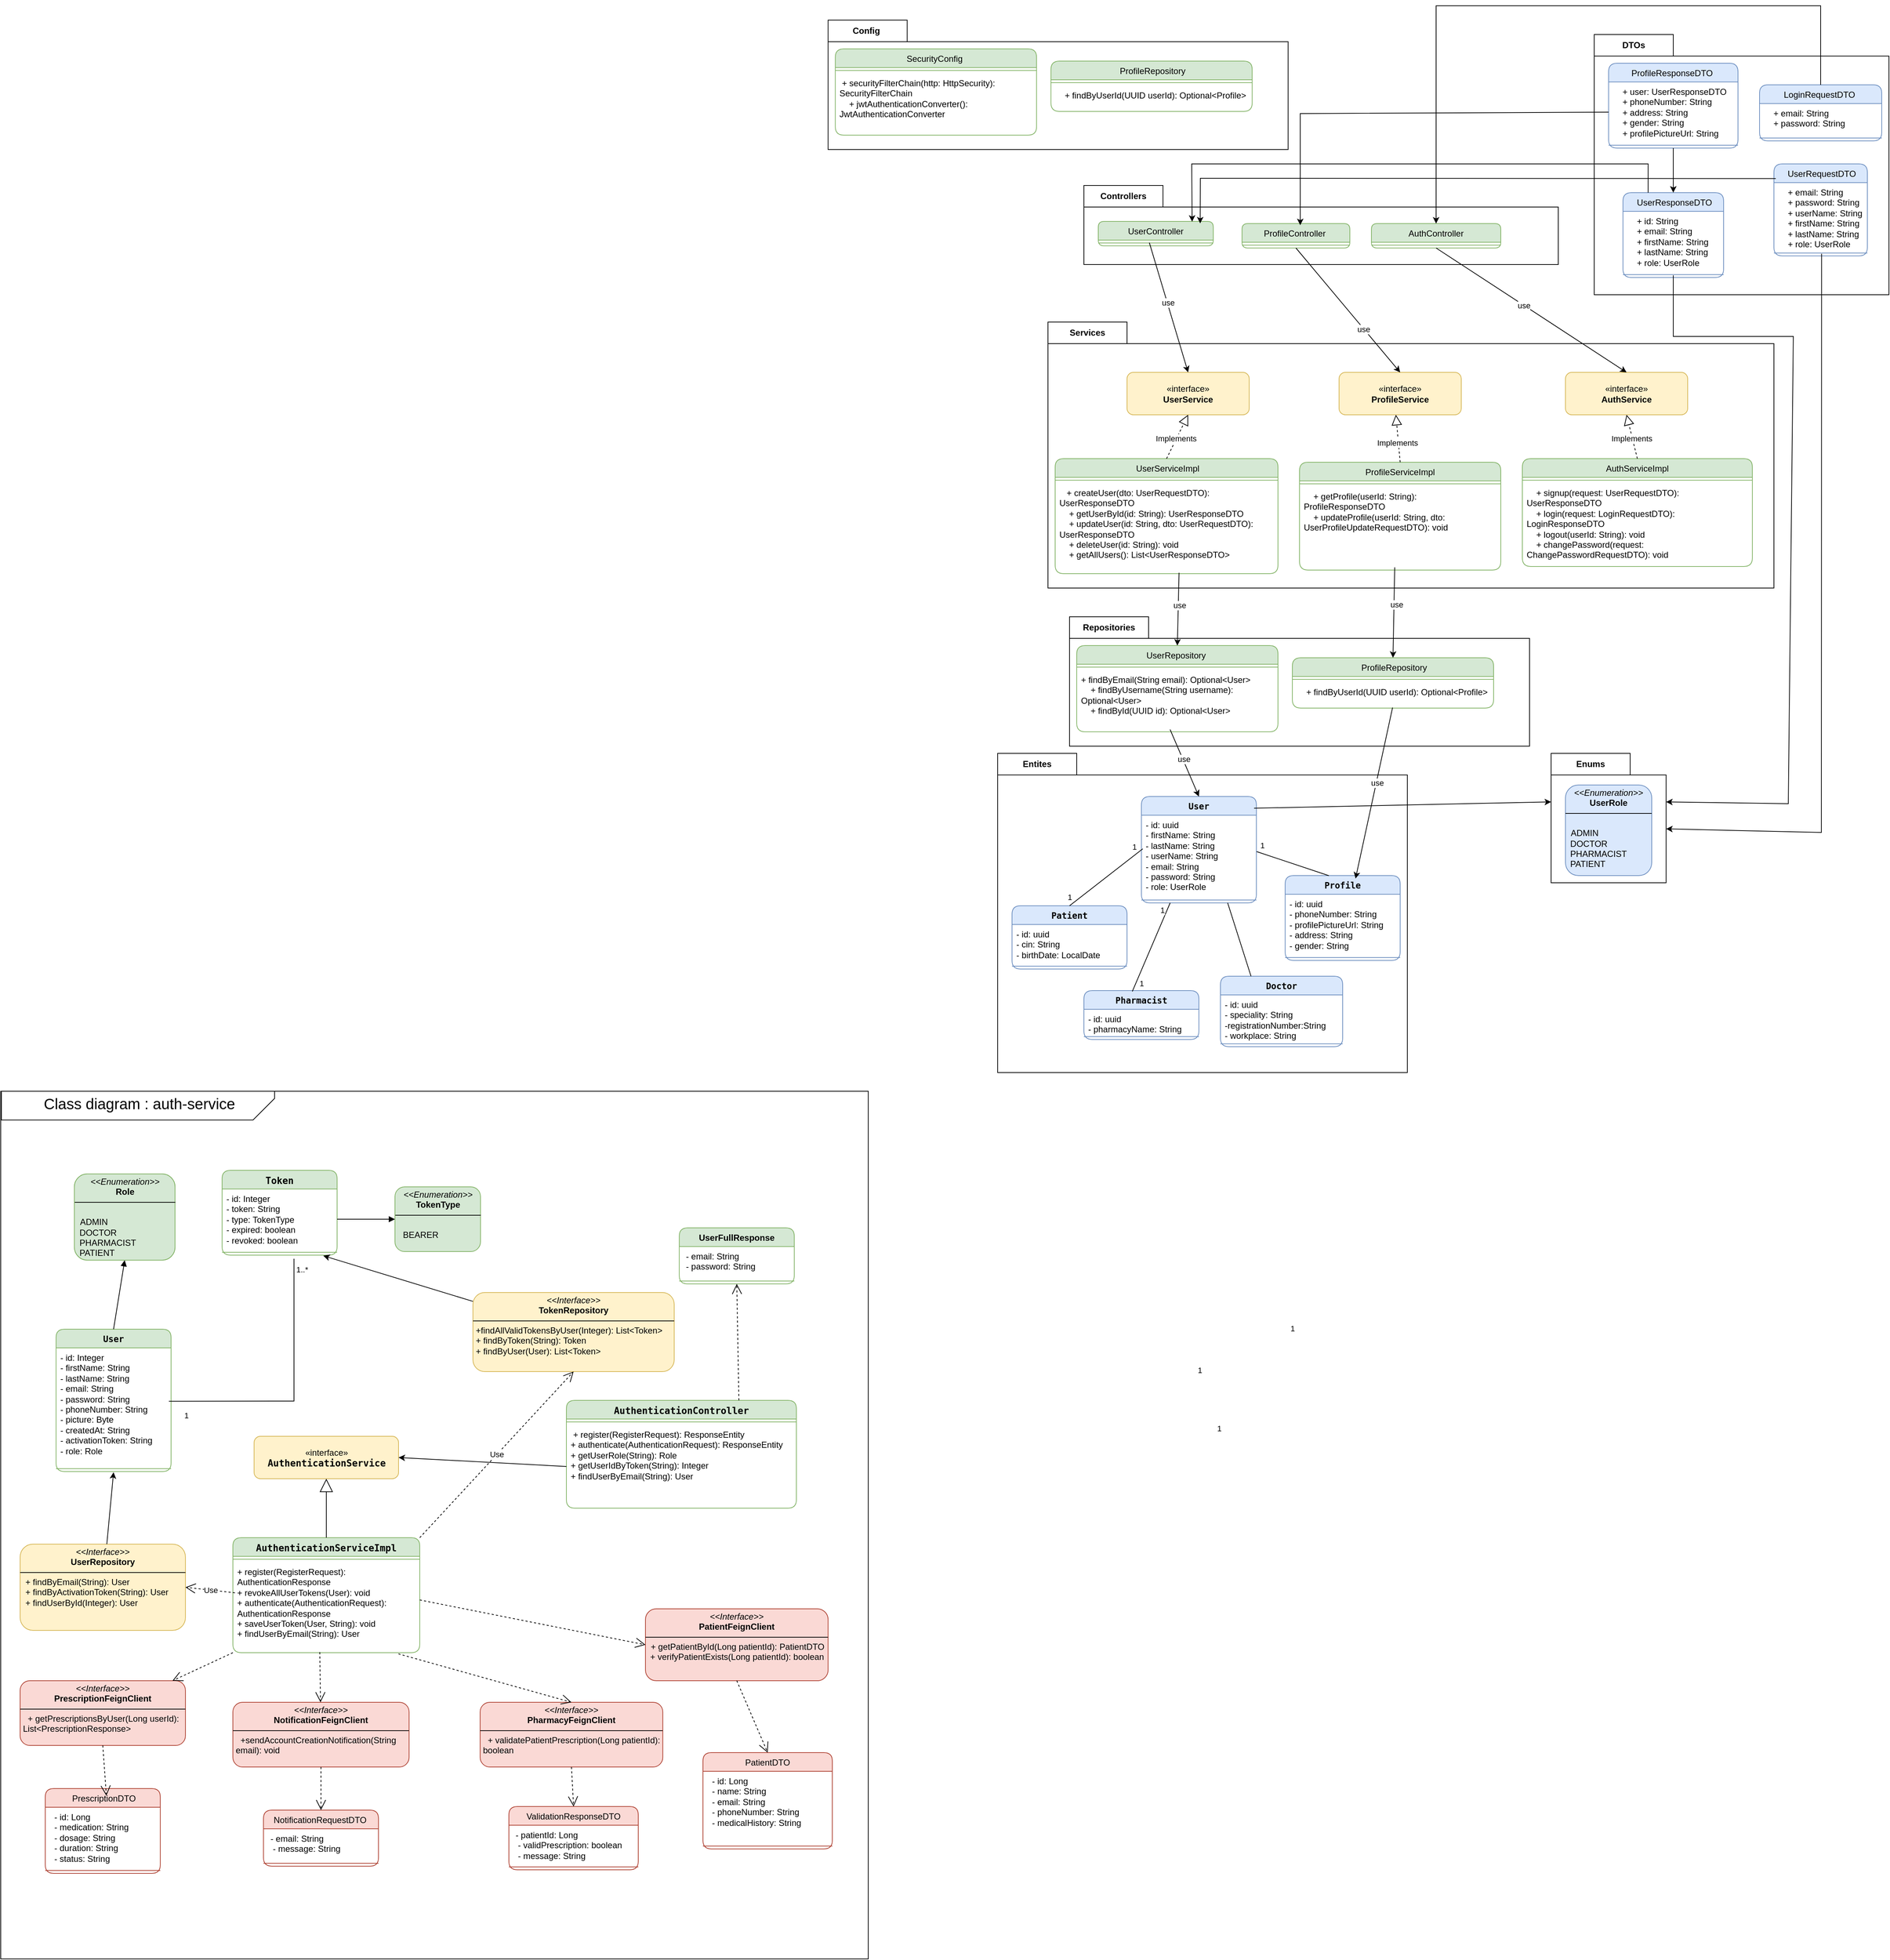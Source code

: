 <mxfile version="28.1.2">
  <diagram id="C5RBs43oDa-KdzZeNtuy" name="Page-1">
    <mxGraphModel dx="1499" dy="1949" grid="1" gridSize="10" guides="1" tooltips="1" connect="1" arrows="1" fold="1" page="0" pageScale="1" pageWidth="827" pageHeight="1169" math="0" shadow="0">
      <root>
        <mxCell id="WIyWlLk6GJQsqaUBKTNV-0" />
        <mxCell id="WIyWlLk6GJQsqaUBKTNV-1" parent="WIyWlLk6GJQsqaUBKTNV-0" />
        <mxCell id="Zau8Gw6IWbLaPKP8eXfR-40" value="" style="whiteSpace=wrap;html=1;aspect=fixed;" parent="WIyWlLk6GJQsqaUBKTNV-1" vertex="1">
          <mxGeometry x="153" y="390" width="1207" height="1207" as="geometry" />
        </mxCell>
        <mxCell id="Zau8Gw6IWbLaPKP8eXfR-0" value="&lt;span style=&quot;font-family: monospace; text-align: left;&quot;&gt;User&lt;/span&gt;" style="swimlane;fontStyle=1;align=center;verticalAlign=top;childLayout=stackLayout;horizontal=1;startSize=26;horizontalStack=0;resizeParent=1;resizeParentMax=0;resizeLast=0;collapsible=1;marginBottom=0;whiteSpace=wrap;html=1;fillColor=#d5e8d4;strokeColor=#82b366;rounded=1;" parent="WIyWlLk6GJQsqaUBKTNV-1" vertex="1">
          <mxGeometry x="230" y="721" width="160" height="198" as="geometry">
            <mxRectangle x="100" y="110" width="70" height="30" as="alternateBounds" />
          </mxGeometry>
        </mxCell>
        <mxCell id="Zau8Gw6IWbLaPKP8eXfR-1" value="- id: Integer&lt;br/&gt;  - firstName: String&lt;br/&gt;  - lastName: String&lt;br/&gt;  - email: String&lt;br/&gt;  - password: String&lt;br/&gt;  - phoneNumber: String&lt;br/&gt;  - picture: Byte&lt;br/&gt;  - createdAt: String&lt;br/&gt;  - activationToken: String&lt;br/&gt;  - role: Role" style="text;strokeColor=none;fillColor=none;align=left;verticalAlign=top;spacingLeft=4;spacingRight=4;overflow=hidden;rotatable=0;points=[[0,0.5],[1,0.5]];portConstraint=eastwest;whiteSpace=wrap;html=1;rounded=1;" parent="Zau8Gw6IWbLaPKP8eXfR-0" vertex="1">
          <mxGeometry y="26" width="160" height="164" as="geometry" />
        </mxCell>
        <mxCell id="Zau8Gw6IWbLaPKP8eXfR-2" value="" style="line;strokeWidth=1;fillColor=none;align=left;verticalAlign=middle;spacingTop=-1;spacingLeft=3;spacingRight=3;rotatable=0;labelPosition=right;points=[];portConstraint=eastwest;strokeColor=inherit;rounded=1;" parent="Zau8Gw6IWbLaPKP8eXfR-0" vertex="1">
          <mxGeometry y="190" width="160" height="8" as="geometry" />
        </mxCell>
        <mxCell id="Zau8Gw6IWbLaPKP8eXfR-3" value="&lt;span style=&quot;font-family: monospace; font-size: medium; text-align: left;&quot;&gt;AuthenticationServiceImpl&lt;/span&gt;" style="swimlane;fontStyle=1;align=center;verticalAlign=top;childLayout=stackLayout;horizontal=1;startSize=26;horizontalStack=0;resizeParent=1;resizeParentMax=0;resizeLast=0;collapsible=1;marginBottom=0;whiteSpace=wrap;html=1;rounded=1;fillColor=#d5e8d4;strokeColor=#82b366;" parent="WIyWlLk6GJQsqaUBKTNV-1" vertex="1">
          <mxGeometry x="476" y="1011" width="260" height="160" as="geometry" />
        </mxCell>
        <mxCell id="Zau8Gw6IWbLaPKP8eXfR-4" value="" style="line;strokeWidth=1;fillColor=none;align=left;verticalAlign=middle;spacingTop=-1;spacingLeft=3;spacingRight=3;rotatable=0;labelPosition=right;points=[];portConstraint=eastwest;strokeColor=inherit;rounded=1;" parent="Zau8Gw6IWbLaPKP8eXfR-3" vertex="1">
          <mxGeometry y="26" width="260" height="8" as="geometry" />
        </mxCell>
        <mxCell id="Zau8Gw6IWbLaPKP8eXfR-5" value="+ register(RegisterRequest): AuthenticationResponse&lt;br/&gt;  + revokeAllUserTokens(User): void&lt;br/&gt;  + authenticate(AuthenticationRequest): AuthenticationResponse&lt;br/&gt;  + saveUserToken(User, String): void&lt;br/&gt;  + findUserByEmail(String): User" style="text;strokeColor=none;fillColor=none;align=left;verticalAlign=top;spacingLeft=4;spacingRight=4;overflow=hidden;rotatable=0;points=[[0,0.5],[1,0.5]];portConstraint=eastwest;whiteSpace=wrap;html=1;rounded=1;" parent="Zau8Gw6IWbLaPKP8eXfR-3" vertex="1">
          <mxGeometry y="34" width="260" height="126" as="geometry" />
        </mxCell>
        <mxCell id="Zau8Gw6IWbLaPKP8eXfR-6" value="&lt;span style=&quot;font-family: monospace; font-size: medium; text-align: left;&quot;&gt;Token&lt;/span&gt;" style="swimlane;fontStyle=1;align=center;verticalAlign=top;childLayout=stackLayout;horizontal=1;startSize=26;horizontalStack=0;resizeParent=1;resizeParentMax=0;resizeLast=0;collapsible=1;marginBottom=0;whiteSpace=wrap;html=1;fillColor=#d5e8d4;strokeColor=#82b366;rounded=1;" parent="WIyWlLk6GJQsqaUBKTNV-1" vertex="1">
          <mxGeometry x="461" y="500" width="160" height="118" as="geometry">
            <mxRectangle x="340" y="150" width="80" height="30" as="alternateBounds" />
          </mxGeometry>
        </mxCell>
        <mxCell id="Zau8Gw6IWbLaPKP8eXfR-7" value="- id: Integer&lt;br&gt;  - token: String&lt;br&gt;  - type: TokenType&lt;br&gt;  - expired: boolean&lt;div&gt;- revoked: boolean&amp;nbsp;&lt;/div&gt;" style="text;strokeColor=none;fillColor=none;align=left;verticalAlign=top;spacingLeft=4;spacingRight=4;overflow=hidden;rotatable=0;points=[[0,0.5],[1,0.5]];portConstraint=eastwest;whiteSpace=wrap;html=1;rounded=1;" parent="Zau8Gw6IWbLaPKP8eXfR-6" vertex="1">
          <mxGeometry y="26" width="160" height="84" as="geometry" />
        </mxCell>
        <mxCell id="Zau8Gw6IWbLaPKP8eXfR-8" value="" style="line;strokeWidth=1;fillColor=none;align=left;verticalAlign=middle;spacingTop=-1;spacingLeft=3;spacingRight=3;rotatable=0;labelPosition=right;points=[];portConstraint=eastwest;strokeColor=inherit;rounded=1;" parent="Zau8Gw6IWbLaPKP8eXfR-6" vertex="1">
          <mxGeometry y="110" width="160" height="8" as="geometry" />
        </mxCell>
        <mxCell id="Zau8Gw6IWbLaPKP8eXfR-9" value="&lt;span style=&quot;font-family: monospace; font-size: medium; text-align: left;&quot;&gt;AuthenticationController&lt;/span&gt;" style="swimlane;fontStyle=1;align=center;verticalAlign=top;childLayout=stackLayout;horizontal=1;startSize=26;horizontalStack=0;resizeParent=1;resizeParentMax=0;resizeLast=0;collapsible=1;marginBottom=0;whiteSpace=wrap;html=1;rounded=1;fillColor=#d5e8d4;strokeColor=#82b366;" parent="WIyWlLk6GJQsqaUBKTNV-1" vertex="1">
          <mxGeometry x="940" y="820" width="320" height="150" as="geometry" />
        </mxCell>
        <mxCell id="Zau8Gw6IWbLaPKP8eXfR-10" value="" style="line;strokeWidth=1;fillColor=none;align=left;verticalAlign=middle;spacingTop=-1;spacingLeft=3;spacingRight=3;rotatable=0;labelPosition=right;points=[];portConstraint=eastwest;strokeColor=inherit;rounded=1;" parent="Zau8Gw6IWbLaPKP8eXfR-9" vertex="1">
          <mxGeometry y="26" width="320" height="8" as="geometry" />
        </mxCell>
        <mxCell id="Zau8Gw6IWbLaPKP8eXfR-11" value="&amp;nbsp;+ register(RegisterRequest): ResponseEntity&lt;br&gt;  + authenticate(AuthenticationRequest): ResponseEntity&lt;br&gt;  + getUserRole(String): Role&lt;br&gt;  + getUserIdByToken(String): Integer&lt;br&gt;  + findUserByEmail(String): User&lt;div&gt;&lt;br/&gt;&lt;/div&gt;" style="text;strokeColor=none;fillColor=none;align=left;verticalAlign=top;spacingLeft=4;spacingRight=4;overflow=hidden;rotatable=0;points=[[0,0.5],[1,0.5]];portConstraint=eastwest;whiteSpace=wrap;html=1;rounded=1;" parent="Zau8Gw6IWbLaPKP8eXfR-9" vertex="1">
          <mxGeometry y="34" width="320" height="116" as="geometry" />
        </mxCell>
        <mxCell id="Zau8Gw6IWbLaPKP8eXfR-12" value="UserFullResponse" style="swimlane;fontStyle=1;align=center;verticalAlign=top;childLayout=stackLayout;horizontal=1;startSize=26;horizontalStack=0;resizeParent=1;resizeParentMax=0;resizeLast=0;collapsible=1;marginBottom=0;whiteSpace=wrap;html=1;fillColor=#d5e8d4;strokeColor=#82b366;rounded=1;" parent="WIyWlLk6GJQsqaUBKTNV-1" vertex="1">
          <mxGeometry x="1097.06" y="580" width="160" height="78" as="geometry" />
        </mxCell>
        <mxCell id="Zau8Gw6IWbLaPKP8eXfR-13" value="&amp;nbsp;- email: String&lt;div&gt;&amp;nbsp;- password: String&lt;/div&gt;" style="text;align=left;verticalAlign=top;spacingLeft=4;spacingRight=4;overflow=hidden;rotatable=0;points=[[0,0.5],[1,0.5]];portConstraint=eastwest;whiteSpace=wrap;html=1;rounded=1;" parent="Zau8Gw6IWbLaPKP8eXfR-12" vertex="1">
          <mxGeometry y="26" width="160" height="44" as="geometry" />
        </mxCell>
        <mxCell id="Zau8Gw6IWbLaPKP8eXfR-14" value="" style="line;strokeWidth=1;fillColor=none;align=left;verticalAlign=middle;spacingTop=-1;spacingLeft=3;spacingRight=3;rotatable=0;labelPosition=right;points=[];portConstraint=eastwest;strokeColor=inherit;rounded=1;" parent="Zau8Gw6IWbLaPKP8eXfR-12" vertex="1">
          <mxGeometry y="70" width="160" height="8" as="geometry" />
        </mxCell>
        <mxCell id="Zau8Gw6IWbLaPKP8eXfR-15" value="&lt;p style=&quot;margin:0px;margin-top:4px;text-align:center;&quot;&gt;&lt;i&gt;&amp;lt;&amp;lt;Enumeration&amp;gt;&amp;gt;&lt;/i&gt;&lt;br&gt;&lt;b&gt;TokenType&lt;/b&gt;&lt;/p&gt;&lt;hr size=&quot;1&quot; style=&quot;border-style:solid;&quot;&gt;&lt;p style=&quot;margin:0px;margin-left:4px;&quot;&gt;&lt;br&gt;&lt;/p&gt;&lt;p style=&quot;margin:0px;margin-left:4px;&quot;&gt;&amp;nbsp; BEARER&lt;/p&gt;" style="verticalAlign=top;align=left;overflow=fill;html=1;whiteSpace=wrap;fillColor=#d5e8d4;strokeColor=#82b366;rounded=1;" parent="WIyWlLk6GJQsqaUBKTNV-1" vertex="1">
          <mxGeometry x="701.5" y="523" width="119" height="90" as="geometry" />
        </mxCell>
        <mxCell id="Zau8Gw6IWbLaPKP8eXfR-16" value="«interface»&lt;br&gt;&lt;span style=&quot;font-family: monospace; font-size: medium; font-weight: 700; text-align: left;&quot;&gt;AuthenticationService&lt;/span&gt;" style="html=1;whiteSpace=wrap;fillColor=#fff2cc;strokeColor=#d6b656;rounded=1;" parent="WIyWlLk6GJQsqaUBKTNV-1" vertex="1">
          <mxGeometry x="505.5" y="870" width="201" height="59" as="geometry" />
        </mxCell>
        <mxCell id="Zau8Gw6IWbLaPKP8eXfR-17" value="&lt;p style=&quot;margin:0px;margin-top:4px;text-align:center;&quot;&gt;&lt;i&gt;&amp;lt;&amp;lt;Enumeration&amp;gt;&amp;gt;&lt;/i&gt;&lt;br&gt;&lt;b&gt;Role&lt;/b&gt;&lt;/p&gt;&lt;hr size=&quot;1&quot; style=&quot;border-style:solid;&quot;&gt;&lt;p style=&quot;margin:0px;margin-left:4px;&quot;&gt;&lt;br&gt;&lt;/p&gt;&lt;p style=&quot;margin:0px;margin-left:4px;&quot;&gt;&amp;nbsp;ADMIN&lt;span style=&quot;background-color: transparent; color: light-dark(rgb(0, 0, 0), rgb(255, 255, 255));&quot;&gt;&amp;nbsp;&lt;/span&gt;&lt;/p&gt;&lt;div&gt;&amp;nbsp; DOCTOR&lt;/div&gt;&lt;div&gt;&amp;nbsp; PHARMACIST&lt;/div&gt;&lt;div&gt;&amp;nbsp; PATIENT&lt;/div&gt;" style="verticalAlign=top;align=left;overflow=fill;html=1;whiteSpace=wrap;fillColor=#d5e8d4;strokeColor=#82b366;rounded=1;" parent="WIyWlLk6GJQsqaUBKTNV-1" vertex="1">
          <mxGeometry x="255.5" y="505" width="140" height="120" as="geometry" />
        </mxCell>
        <mxCell id="Zau8Gw6IWbLaPKP8eXfR-18" value="&lt;p style=&quot;margin:0px;margin-top:4px;text-align:center;&quot;&gt;&lt;i&gt;&amp;lt;&amp;lt;Interface&amp;gt;&amp;gt;&lt;/i&gt;&lt;br&gt;&lt;b&gt;UserRepository&lt;/b&gt;&lt;/p&gt;&lt;hr size=&quot;1&quot; style=&quot;border-style:solid;&quot;&gt;&lt;p style=&quot;margin:0px;margin-left:4px;&quot;&gt;&lt;span style=&quot;background-color: transparent; color: light-dark(rgb(0, 0, 0), rgb(255, 255, 255));&quot;&gt;&amp;nbsp;+ findByEmail(String): User&lt;/span&gt;&lt;/p&gt;&lt;p style=&quot;margin:0px;margin-left:4px;&quot;&gt;&amp;nbsp;+ findByActivationToken(String): User&lt;br&gt;&amp;nbsp;+ findUserById(Integer): User&lt;/p&gt;" style="verticalAlign=top;align=left;overflow=fill;html=1;whiteSpace=wrap;fillColor=#fff2cc;strokeColor=#d6b656;rounded=1;" parent="WIyWlLk6GJQsqaUBKTNV-1" vertex="1">
          <mxGeometry x="180" y="1020" width="230" height="120" as="geometry" />
        </mxCell>
        <mxCell id="Zau8Gw6IWbLaPKP8eXfR-19" value="&lt;p style=&quot;margin:0px;margin-top:4px;text-align:center;&quot;&gt;&lt;i&gt;&amp;lt;&amp;lt;Interface&amp;gt;&amp;gt;&lt;/i&gt;&lt;br&gt;&lt;b&gt;TokenRepository&lt;/b&gt;&lt;/p&gt;&lt;hr size=&quot;1&quot; style=&quot;border-style:solid;&quot;&gt;&lt;p style=&quot;margin:0px;margin-left:4px;&quot;&gt;&lt;span style=&quot;background-color: transparent; color: light-dark(rgb(0, 0, 0), rgb(255, 255, 255));&quot;&gt;+findAllValidTokensByUser(Integer): List&amp;lt;Token&amp;gt;&lt;/span&gt;&lt;/p&gt;&lt;p style=&quot;margin:0px;margin-left:4px;&quot;&gt;+ findByToken(String): Token&lt;br&gt;+ findByUser(User): List&amp;lt;Token&amp;gt;&lt;/p&gt;" style="verticalAlign=top;align=left;overflow=fill;html=1;whiteSpace=wrap;fillColor=#fff2cc;strokeColor=#d6b656;rounded=1;" parent="WIyWlLk6GJQsqaUBKTNV-1" vertex="1">
          <mxGeometry x="810" y="670" width="280" height="110" as="geometry" />
        </mxCell>
        <mxCell id="Zau8Gw6IWbLaPKP8eXfR-20" value="" style="html=1;verticalAlign=bottom;endArrow=block;curved=0;rounded=0;exitX=0.5;exitY=0;exitDx=0;exitDy=0;entryX=0.5;entryY=1;entryDx=0;entryDy=0;" parent="WIyWlLk6GJQsqaUBKTNV-1" source="Zau8Gw6IWbLaPKP8eXfR-0" target="Zau8Gw6IWbLaPKP8eXfR-17" edge="1">
          <mxGeometry width="80" relative="1" as="geometry">
            <mxPoint x="231" y="791" as="sourcePoint" />
            <mxPoint x="141" y="637" as="targetPoint" />
            <Array as="points" />
          </mxGeometry>
        </mxCell>
        <mxCell id="Zau8Gw6IWbLaPKP8eXfR-21" value="" style="endArrow=none;html=1;rounded=0;exitX=0.981;exitY=0.453;exitDx=0;exitDy=0;exitPerimeter=0;entryX=0.5;entryY=1;entryDx=0;entryDy=0;" parent="WIyWlLk6GJQsqaUBKTNV-1" source="Zau8Gw6IWbLaPKP8eXfR-1" edge="1">
          <mxGeometry width="50" height="50" relative="1" as="geometry">
            <mxPoint x="721" y="731" as="sourcePoint" />
            <mxPoint x="561" y="623.0" as="targetPoint" />
            <Array as="points">
              <mxPoint x="561" y="821" />
            </Array>
          </mxGeometry>
        </mxCell>
        <mxCell id="Zau8Gw6IWbLaPKP8eXfR-22" value="1" style="edgeLabel;html=1;align=center;verticalAlign=middle;resizable=0;points=[];" parent="Zau8Gw6IWbLaPKP8eXfR-21" vertex="1" connectable="0">
          <mxGeometry x="-0.242" y="1" relative="1" as="geometry">
            <mxPoint x="-117" y="21" as="offset" />
          </mxGeometry>
        </mxCell>
        <mxCell id="Zau8Gw6IWbLaPKP8eXfR-23" value="1..*" style="edgeLabel;html=1;align=center;verticalAlign=middle;resizable=0;points=[];" parent="Zau8Gw6IWbLaPKP8eXfR-21" vertex="1" connectable="0">
          <mxGeometry x="0.891" y="3" relative="1" as="geometry">
            <mxPoint x="14" y="-5" as="offset" />
          </mxGeometry>
        </mxCell>
        <mxCell id="Zau8Gw6IWbLaPKP8eXfR-24" value="" style="html=1;verticalAlign=bottom;endArrow=block;curved=0;rounded=0;entryX=0;entryY=0.5;entryDx=0;entryDy=0;exitX=1;exitY=0.5;exitDx=0;exitDy=0;" parent="WIyWlLk6GJQsqaUBKTNV-1" source="Zau8Gw6IWbLaPKP8eXfR-7" target="Zau8Gw6IWbLaPKP8eXfR-15" edge="1">
          <mxGeometry width="80" relative="1" as="geometry">
            <mxPoint x="701" y="661" as="sourcePoint" />
            <mxPoint x="525" y="623" as="targetPoint" />
            <Array as="points" />
          </mxGeometry>
        </mxCell>
        <mxCell id="Zau8Gw6IWbLaPKP8eXfR-27" value="" style="endArrow=block;endSize=16;endFill=0;html=1;rounded=0;exitX=0.5;exitY=0;exitDx=0;exitDy=0;entryX=0.5;entryY=1;entryDx=0;entryDy=0;" parent="WIyWlLk6GJQsqaUBKTNV-1" source="Zau8Gw6IWbLaPKP8eXfR-3" target="Zau8Gw6IWbLaPKP8eXfR-16" edge="1">
          <mxGeometry width="160" relative="1" as="geometry">
            <mxPoint x="601" y="1010" as="sourcePoint" />
            <mxPoint x="606" y="941" as="targetPoint" />
          </mxGeometry>
        </mxCell>
        <mxCell id="Zau8Gw6IWbLaPKP8eXfR-41" value="&lt;p style=&quot;margin:0px;margin-top:4px;text-align:center;&quot;&gt;&lt;i&gt;&amp;lt;&amp;lt;Interface&amp;gt;&amp;gt;&lt;/i&gt;&lt;br&gt;&lt;b&gt;PharmacyFeignClient&lt;/b&gt;&lt;/p&gt;&lt;hr size=&quot;1&quot; style=&quot;border-style:solid;&quot;&gt;&lt;p style=&quot;margin:0px;margin-left:4px;&quot;&gt;&amp;nbsp; + validatePatientPrescription(Long patientId): boolean&lt;br style=&quot;padding: 0px; margin: 0px;&quot;&gt;&lt;br&gt;&lt;/p&gt;" style="verticalAlign=top;align=left;overflow=fill;html=1;whiteSpace=wrap;fillColor=#fad9d5;strokeColor=#ae4132;rounded=1;" parent="WIyWlLk6GJQsqaUBKTNV-1" vertex="1">
          <mxGeometry x="820" y="1240" width="254.13" height="90" as="geometry" />
        </mxCell>
        <mxCell id="Zau8Gw6IWbLaPKP8eXfR-42" value="&lt;p style=&quot;margin:0px;margin-top:4px;text-align:center;&quot;&gt;&lt;i&gt;&amp;lt;&amp;lt;Interface&amp;gt;&amp;gt;&lt;/i&gt;&lt;br&gt;&lt;b&gt;NotificationFeignClient&lt;/b&gt;&lt;/p&gt;&lt;hr size=&quot;1&quot; style=&quot;border-style:solid;&quot;&gt;&lt;p style=&quot;margin:0px;margin-left:4px;&quot;&gt;&lt;span style=&quot;background-color: transparent; color: light-dark(rgb(0, 0, 0), rgb(255, 255, 255));&quot;&gt;&amp;nbsp;&lt;/span&gt;&lt;span style=&quot;background-color: transparent; color: light-dark(rgb(0, 0, 0), rgb(255, 255, 255));&quot;&gt;&amp;nbsp;+sendAccountCreationNotification(String email): void&lt;/span&gt;&lt;/p&gt;" style="verticalAlign=top;align=left;overflow=fill;html=1;whiteSpace=wrap;fillColor=#fad9d5;strokeColor=#ae4132;rounded=1;" parent="WIyWlLk6GJQsqaUBKTNV-1" vertex="1">
          <mxGeometry x="476" y="1240" width="245.13" height="90" as="geometry" />
        </mxCell>
        <mxCell id="Zau8Gw6IWbLaPKP8eXfR-43" value="&lt;p style=&quot;margin:0px;margin-top:4px;text-align:center;&quot;&gt;&lt;i&gt;&amp;lt;&amp;lt;Interface&amp;gt;&amp;gt;&lt;/i&gt;&lt;br&gt;&lt;b&gt;PrescriptionFeignClient&lt;/b&gt;&lt;/p&gt;&lt;hr size=&quot;1&quot; style=&quot;border-style:solid;&quot;&gt;&lt;p style=&quot;margin:0px;margin-left:4px;&quot;&gt;&amp;nbsp; + getPrescriptionsByUser(Long userId): List&amp;lt;PrescriptionResponse&amp;gt;&lt;br style=&quot;padding: 0px; margin: 0px;&quot;&gt;&lt;/p&gt;" style="verticalAlign=top;align=left;overflow=fill;html=1;whiteSpace=wrap;fillColor=#fad9d5;rounded=1;strokeColor=#ae4132;" parent="WIyWlLk6GJQsqaUBKTNV-1" vertex="1">
          <mxGeometry x="180" y="1210" width="230" height="90" as="geometry" />
        </mxCell>
        <mxCell id="Zau8Gw6IWbLaPKP8eXfR-54" value="&lt;span style=&quot;font-weight: 400;&quot;&gt;NotificationRequestDTO&amp;nbsp;&lt;/span&gt;" style="swimlane;fontStyle=1;align=center;verticalAlign=top;childLayout=stackLayout;horizontal=1;startSize=26;horizontalStack=0;resizeParent=1;resizeParentMax=0;resizeLast=0;collapsible=1;marginBottom=0;whiteSpace=wrap;html=1;fillColor=#fad9d5;strokeColor=#ae4132;rounded=1;" parent="WIyWlLk6GJQsqaUBKTNV-1" vertex="1">
          <mxGeometry x="518.57" y="1390" width="160" height="78" as="geometry">
            <mxRectangle x="340" y="150" width="80" height="30" as="alternateBounds" />
          </mxGeometry>
        </mxCell>
        <mxCell id="Zau8Gw6IWbLaPKP8eXfR-55" value="&lt;span style=&quot;color: rgb(0, 0, 0); text-align: center; background-color: rgb(255, 255, 255); float: none; display: inline !important;&quot;&gt;&amp;nbsp;- email: String&lt;/span&gt;&lt;br style=&quot;color: rgb(0, 0, 0); text-align: center; background-color: rgb(255, 255, 255);&quot;&gt;&lt;span style=&quot;color: rgb(0, 0, 0); text-align: center; background-color: rgb(255, 255, 255); float: none; display: inline !important;&quot;&gt;&amp;nbsp; - message: String&lt;/span&gt;" style="text;strokeColor=none;fillColor=none;align=left;verticalAlign=top;spacingLeft=4;spacingRight=4;overflow=hidden;rotatable=0;points=[[0,0.5],[1,0.5]];portConstraint=eastwest;whiteSpace=wrap;html=1;rounded=1;" parent="Zau8Gw6IWbLaPKP8eXfR-54" vertex="1">
          <mxGeometry y="26" width="160" height="44" as="geometry" />
        </mxCell>
        <mxCell id="Zau8Gw6IWbLaPKP8eXfR-56" value="" style="line;strokeWidth=1;fillColor=none;align=left;verticalAlign=middle;spacingTop=-1;spacingLeft=3;spacingRight=3;rotatable=0;labelPosition=right;points=[];portConstraint=eastwest;strokeColor=inherit;rounded=1;" parent="Zau8Gw6IWbLaPKP8eXfR-54" vertex="1">
          <mxGeometry y="70" width="160" height="8" as="geometry" />
        </mxCell>
        <mxCell id="Zau8Gw6IWbLaPKP8eXfR-57" value="&lt;span style=&quot;font-weight: 400;&quot;&gt;ValidationResponseDTO&lt;/span&gt;" style="swimlane;fontStyle=1;align=center;verticalAlign=top;childLayout=stackLayout;horizontal=1;startSize=26;horizontalStack=0;resizeParent=1;resizeParentMax=0;resizeLast=0;collapsible=1;marginBottom=0;whiteSpace=wrap;html=1;fillColor=#fad9d5;strokeColor=#ae4132;rounded=1;" parent="WIyWlLk6GJQsqaUBKTNV-1" vertex="1">
          <mxGeometry x="860" y="1385" width="180" height="88" as="geometry">
            <mxRectangle x="340" y="150" width="80" height="30" as="alternateBounds" />
          </mxGeometry>
        </mxCell>
        <mxCell id="Zau8Gw6IWbLaPKP8eXfR-58" value="&lt;span style=&quot;color: rgb(0, 0, 0); text-align: center; background-color: rgb(255, 255, 255); float: none; display: inline !important;&quot;&gt;&amp;nbsp;- patientId: Long&lt;/span&gt;&lt;br style=&quot;color: rgb(0, 0, 0); text-align: center; background-color: rgb(255, 255, 255);&quot;&gt;&lt;span style=&quot;color: rgb(0, 0, 0); text-align: center; background-color: rgb(255, 255, 255); float: none; display: inline !important;&quot;&gt;&amp;nbsp; - validPrescription: boolean&lt;/span&gt;&lt;br style=&quot;color: rgb(0, 0, 0); text-align: center; background-color: rgb(255, 255, 255);&quot;&gt;&lt;span style=&quot;color: rgb(0, 0, 0); text-align: center; background-color: rgb(255, 255, 255); float: none; display: inline !important;&quot;&gt;&amp;nbsp; - message: String&lt;/span&gt;" style="text;strokeColor=none;fillColor=none;align=left;verticalAlign=top;spacingLeft=4;spacingRight=4;overflow=hidden;rotatable=0;points=[[0,0.5],[1,0.5]];portConstraint=eastwest;whiteSpace=wrap;html=1;rounded=1;" parent="Zau8Gw6IWbLaPKP8eXfR-57" vertex="1">
          <mxGeometry y="26" width="180" height="54" as="geometry" />
        </mxCell>
        <mxCell id="Zau8Gw6IWbLaPKP8eXfR-59" value="" style="line;strokeWidth=1;fillColor=none;align=left;verticalAlign=middle;spacingTop=-1;spacingLeft=3;spacingRight=3;rotatable=0;labelPosition=right;points=[];portConstraint=eastwest;strokeColor=inherit;rounded=1;" parent="Zau8Gw6IWbLaPKP8eXfR-57" vertex="1">
          <mxGeometry y="80" width="180" height="8" as="geometry" />
        </mxCell>
        <mxCell id="Zau8Gw6IWbLaPKP8eXfR-60" value="&lt;span style=&quot;font-weight: 400;&quot;&gt;&amp;nbsp;PrescriptionDTO&lt;/span&gt;" style="swimlane;fontStyle=1;align=center;verticalAlign=top;childLayout=stackLayout;horizontal=1;startSize=26;horizontalStack=0;resizeParent=1;resizeParentMax=0;resizeLast=0;collapsible=1;marginBottom=0;whiteSpace=wrap;html=1;fillColor=#fad9d5;strokeColor=#ae4132;rounded=1;" parent="WIyWlLk6GJQsqaUBKTNV-1" vertex="1">
          <mxGeometry x="215" y="1360" width="160" height="118" as="geometry">
            <mxRectangle x="340" y="150" width="80" height="30" as="alternateBounds" />
          </mxGeometry>
        </mxCell>
        <mxCell id="Zau8Gw6IWbLaPKP8eXfR-61" value="&lt;span style=&quot;color: rgb(0, 0, 0); text-align: center; background-color: rgb(255, 255, 255); float: none; display: inline !important;&quot;&gt;&amp;nbsp; - id: Long&lt;/span&gt;&lt;br style=&quot;color: rgb(0, 0, 0); text-align: center; background-color: rgb(255, 255, 255);&quot;&gt;&lt;span style=&quot;color: rgb(0, 0, 0); text-align: center; background-color: rgb(255, 255, 255); float: none; display: inline !important;&quot;&gt;&amp;nbsp; - medication: String&lt;/span&gt;&lt;br style=&quot;color: rgb(0, 0, 0); text-align: center; background-color: rgb(255, 255, 255);&quot;&gt;&lt;span style=&quot;color: rgb(0, 0, 0); text-align: center; background-color: rgb(255, 255, 255); float: none; display: inline !important;&quot;&gt;&amp;nbsp; - dosage: String&lt;/span&gt;&lt;br style=&quot;color: rgb(0, 0, 0); text-align: center; background-color: rgb(255, 255, 255);&quot;&gt;&lt;span style=&quot;color: rgb(0, 0, 0); text-align: center; background-color: rgb(255, 255, 255); float: none; display: inline !important;&quot;&gt;&amp;nbsp; - duration: String&lt;/span&gt;&lt;br style=&quot;color: rgb(0, 0, 0); text-align: center; background-color: rgb(255, 255, 255);&quot;&gt;&lt;span style=&quot;color: rgb(0, 0, 0); text-align: center; background-color: rgb(255, 255, 255); float: none; display: inline !important;&quot;&gt;&amp;nbsp; - status: String&lt;/span&gt;" style="text;align=left;verticalAlign=top;spacingLeft=4;spacingRight=4;overflow=hidden;rotatable=0;points=[[0,0.5],[1,0.5]];portConstraint=eastwest;whiteSpace=wrap;html=1;rounded=1;" parent="Zau8Gw6IWbLaPKP8eXfR-60" vertex="1">
          <mxGeometry y="26" width="160" height="84" as="geometry" />
        </mxCell>
        <mxCell id="Zau8Gw6IWbLaPKP8eXfR-62" value="" style="line;strokeWidth=1;fillColor=none;align=left;verticalAlign=middle;spacingTop=-1;spacingLeft=3;spacingRight=3;rotatable=0;labelPosition=right;points=[];portConstraint=eastwest;strokeColor=inherit;rounded=1;" parent="Zau8Gw6IWbLaPKP8eXfR-60" vertex="1">
          <mxGeometry y="110" width="160" height="8" as="geometry" />
        </mxCell>
        <mxCell id="Zau8Gw6IWbLaPKP8eXfR-63" value="" style="endArrow=open;endSize=12;dashed=1;html=1;rounded=0;exitX=0.5;exitY=1;exitDx=0;exitDy=0;" parent="WIyWlLk6GJQsqaUBKTNV-1" source="Zau8Gw6IWbLaPKP8eXfR-43" edge="1">
          <mxGeometry width="160" relative="1" as="geometry">
            <mxPoint x="300" y="1330" as="sourcePoint" />
            <mxPoint x="300" y="1370" as="targetPoint" />
          </mxGeometry>
        </mxCell>
        <mxCell id="Zau8Gw6IWbLaPKP8eXfR-64" value="" style="endArrow=open;endSize=12;dashed=1;html=1;rounded=0;exitX=0.5;exitY=1;exitDx=0;exitDy=0;entryX=0.5;entryY=0;entryDx=0;entryDy=0;" parent="WIyWlLk6GJQsqaUBKTNV-1" source="Zau8Gw6IWbLaPKP8eXfR-41" target="Zau8Gw6IWbLaPKP8eXfR-57" edge="1">
          <mxGeometry width="160" relative="1" as="geometry">
            <mxPoint x="305" y="1250" as="sourcePoint" />
            <mxPoint x="275" y="1190" as="targetPoint" />
          </mxGeometry>
        </mxCell>
        <mxCell id="Zau8Gw6IWbLaPKP8eXfR-65" value="" style="endArrow=open;endSize=12;dashed=1;html=1;rounded=0;exitX=0.5;exitY=1;exitDx=0;exitDy=0;" parent="WIyWlLk6GJQsqaUBKTNV-1" source="Zau8Gw6IWbLaPKP8eXfR-42" target="Zau8Gw6IWbLaPKP8eXfR-54" edge="1">
          <mxGeometry width="160" relative="1" as="geometry">
            <mxPoint x="315" y="1260" as="sourcePoint" />
            <mxPoint x="285" y="1200" as="targetPoint" />
          </mxGeometry>
        </mxCell>
        <mxCell id="Zau8Gw6IWbLaPKP8eXfR-69" value="" style="endArrow=classic;html=1;rounded=0;entryX=0.88;entryY=1.106;entryDx=0;entryDy=0;entryPerimeter=0;" parent="WIyWlLk6GJQsqaUBKTNV-1" source="Zau8Gw6IWbLaPKP8eXfR-19" target="Zau8Gw6IWbLaPKP8eXfR-8" edge="1">
          <mxGeometry width="50" height="50" relative="1" as="geometry">
            <mxPoint x="750" y="979" as="sourcePoint" />
            <mxPoint x="800" y="929" as="targetPoint" />
          </mxGeometry>
        </mxCell>
        <mxCell id="Zau8Gw6IWbLaPKP8eXfR-73" value="" style="endArrow=classic;html=1;rounded=0;" parent="WIyWlLk6GJQsqaUBKTNV-1" source="Zau8Gw6IWbLaPKP8eXfR-18" edge="1">
          <mxGeometry width="50" height="50" relative="1" as="geometry">
            <mxPoint x="770" y="1070" as="sourcePoint" />
            <mxPoint x="310" y="920" as="targetPoint" />
          </mxGeometry>
        </mxCell>
        <mxCell id="Zau8Gw6IWbLaPKP8eXfR-74" value="Use" style="endArrow=open;endSize=12;dashed=1;html=1;rounded=0;exitX=1;exitY=0;exitDx=0;exitDy=0;entryX=0.5;entryY=1;entryDx=0;entryDy=0;" parent="WIyWlLk6GJQsqaUBKTNV-1" source="Zau8Gw6IWbLaPKP8eXfR-3" target="Zau8Gw6IWbLaPKP8eXfR-19" edge="1">
          <mxGeometry width="160" relative="1" as="geometry">
            <mxPoint x="720" y="1130" as="sourcePoint" />
            <mxPoint x="880" y="1130" as="targetPoint" />
          </mxGeometry>
        </mxCell>
        <mxCell id="Zau8Gw6IWbLaPKP8eXfR-75" value="Use" style="endArrow=open;endSize=12;dashed=1;html=1;rounded=0;entryX=1;entryY=0.5;entryDx=0;entryDy=0;exitX=0.011;exitY=0.339;exitDx=0;exitDy=0;exitPerimeter=0;" parent="WIyWlLk6GJQsqaUBKTNV-1" source="Zau8Gw6IWbLaPKP8eXfR-5" target="Zau8Gw6IWbLaPKP8eXfR-18" edge="1">
          <mxGeometry width="160" relative="1" as="geometry">
            <mxPoint x="720" y="1130" as="sourcePoint" />
            <mxPoint x="880" y="1130" as="targetPoint" />
          </mxGeometry>
        </mxCell>
        <mxCell id="Zau8Gw6IWbLaPKP8eXfR-76" value="" style="endArrow=classic;html=1;rounded=0;entryX=1;entryY=0.5;entryDx=0;entryDy=0;exitX=0;exitY=0.5;exitDx=0;exitDy=0;" parent="WIyWlLk6GJQsqaUBKTNV-1" source="Zau8Gw6IWbLaPKP8eXfR-11" target="Zau8Gw6IWbLaPKP8eXfR-16" edge="1">
          <mxGeometry width="50" height="50" relative="1" as="geometry">
            <mxPoint x="800" y="1110" as="sourcePoint" />
            <mxPoint x="850" y="1060" as="targetPoint" />
          </mxGeometry>
        </mxCell>
        <mxCell id="Zau8Gw6IWbLaPKP8eXfR-77" value="" style="endArrow=open;endSize=12;dashed=1;html=1;rounded=0;exitX=0.886;exitY=1.013;exitDx=0;exitDy=0;exitPerimeter=0;entryX=0.5;entryY=0;entryDx=0;entryDy=0;" parent="WIyWlLk6GJQsqaUBKTNV-1" source="Zau8Gw6IWbLaPKP8eXfR-5" target="Zau8Gw6IWbLaPKP8eXfR-41" edge="1">
          <mxGeometry width="160" relative="1" as="geometry">
            <mxPoint x="305" y="1310" as="sourcePoint" />
            <mxPoint x="310" y="1380" as="targetPoint" />
          </mxGeometry>
        </mxCell>
        <mxCell id="Zau8Gw6IWbLaPKP8eXfR-78" value="" style="endArrow=open;endSize=12;dashed=1;html=1;rounded=0;exitX=0.465;exitY=0.994;exitDx=0;exitDy=0;exitPerimeter=0;" parent="WIyWlLk6GJQsqaUBKTNV-1" source="Zau8Gw6IWbLaPKP8eXfR-5" target="Zau8Gw6IWbLaPKP8eXfR-42" edge="1">
          <mxGeometry width="160" relative="1" as="geometry">
            <mxPoint x="315" y="1320" as="sourcePoint" />
            <mxPoint x="320" y="1390" as="targetPoint" />
          </mxGeometry>
        </mxCell>
        <mxCell id="Zau8Gw6IWbLaPKP8eXfR-79" value="" style="endArrow=open;endSize=12;dashed=1;html=1;rounded=0;exitX=0;exitY=1;exitDx=0;exitDy=0;" parent="WIyWlLk6GJQsqaUBKTNV-1" source="Zau8Gw6IWbLaPKP8eXfR-3" target="Zau8Gw6IWbLaPKP8eXfR-43" edge="1">
          <mxGeometry width="160" relative="1" as="geometry">
            <mxPoint x="325" y="1330" as="sourcePoint" />
            <mxPoint x="330" y="1400" as="targetPoint" />
          </mxGeometry>
        </mxCell>
        <mxCell id="Zau8Gw6IWbLaPKP8eXfR-84" value="&lt;p style=&quot;margin:0px;margin-top:4px;text-align:center;&quot;&gt;&lt;i&gt;&amp;lt;&amp;lt;Interface&amp;gt;&amp;gt;&lt;/i&gt;&lt;br&gt;&lt;b&gt;PatientFeignClient&lt;/b&gt;&lt;/p&gt;&lt;hr size=&quot;1&quot; style=&quot;border-style:solid;&quot;&gt;&lt;p style=&quot;margin:0px;margin-left:4px;&quot;&gt;&amp;nbsp;&lt;span style=&quot;background-color: transparent; color: light-dark(rgb(0, 0, 0), rgb(255, 255, 255));&quot;&gt;+ getPatientById(Long patientId): PatientDTO&lt;/span&gt;&lt;br&gt;&lt;/p&gt;&amp;nbsp; + verifyPatientExists(Long patientId): boolean" style="verticalAlign=top;align=left;overflow=fill;html=1;whiteSpace=wrap;fillColor=#fad9d5;strokeColor=#ae4132;rounded=1;" parent="WIyWlLk6GJQsqaUBKTNV-1" vertex="1">
          <mxGeometry x="1050" y="1110" width="254.13" height="100" as="geometry" />
        </mxCell>
        <mxCell id="Zau8Gw6IWbLaPKP8eXfR-85" value="&lt;span style=&quot;font-weight: 400; text-align: left;&quot;&gt;PatientDTO&lt;/span&gt;" style="swimlane;fontStyle=1;align=center;verticalAlign=top;childLayout=stackLayout;horizontal=1;startSize=26;horizontalStack=0;resizeParent=1;resizeParentMax=0;resizeLast=0;collapsible=1;marginBottom=0;whiteSpace=wrap;html=1;fillColor=#fad9d5;strokeColor=#ae4132;rounded=1;" parent="WIyWlLk6GJQsqaUBKTNV-1" vertex="1">
          <mxGeometry x="1130" y="1310" width="180" height="134" as="geometry">
            <mxRectangle x="340" y="150" width="80" height="30" as="alternateBounds" />
          </mxGeometry>
        </mxCell>
        <mxCell id="Zau8Gw6IWbLaPKP8eXfR-86" value="&amp;nbsp; - id: Long&lt;br style=&quot;padding: 0px; margin: 0px;&quot;&gt;&amp;nbsp; - name: String&lt;br style=&quot;padding: 0px; margin: 0px;&quot;&gt;&amp;nbsp; - email: String&lt;br style=&quot;padding: 0px; margin: 0px;&quot;&gt;&amp;nbsp; - phoneNumber: String&lt;br style=&quot;padding: 0px; margin: 0px;&quot;&gt;&amp;nbsp; - medicalHistory: String" style="text;strokeColor=none;fillColor=none;align=left;verticalAlign=top;spacingLeft=4;spacingRight=4;overflow=hidden;rotatable=0;points=[[0,0.5],[1,0.5]];portConstraint=eastwest;whiteSpace=wrap;html=1;rounded=1;" parent="Zau8Gw6IWbLaPKP8eXfR-85" vertex="1">
          <mxGeometry y="26" width="180" height="100" as="geometry" />
        </mxCell>
        <mxCell id="Zau8Gw6IWbLaPKP8eXfR-87" value="" style="line;strokeWidth=1;fillColor=none;align=left;verticalAlign=middle;spacingTop=-1;spacingLeft=3;spacingRight=3;rotatable=0;labelPosition=right;points=[];portConstraint=eastwest;strokeColor=inherit;rounded=1;" parent="Zau8Gw6IWbLaPKP8eXfR-85" vertex="1">
          <mxGeometry y="126" width="180" height="8" as="geometry" />
        </mxCell>
        <mxCell id="Zau8Gw6IWbLaPKP8eXfR-88" value="" style="endArrow=open;endSize=12;dashed=1;html=1;rounded=0;exitX=1;exitY=0.418;exitDx=0;exitDy=0;exitPerimeter=0;entryX=0;entryY=0.5;entryDx=0;entryDy=0;" parent="WIyWlLk6GJQsqaUBKTNV-1" source="Zau8Gw6IWbLaPKP8eXfR-5" target="Zau8Gw6IWbLaPKP8eXfR-84" edge="1">
          <mxGeometry width="160" relative="1" as="geometry">
            <mxPoint x="830" y="1010" as="sourcePoint" />
            <mxPoint x="434" y="1217" as="targetPoint" />
          </mxGeometry>
        </mxCell>
        <mxCell id="Zau8Gw6IWbLaPKP8eXfR-89" value="" style="endArrow=open;endSize=12;dashed=1;html=1;rounded=0;exitX=0.5;exitY=1;exitDx=0;exitDy=0;entryX=0.5;entryY=0;entryDx=0;entryDy=0;" parent="WIyWlLk6GJQsqaUBKTNV-1" source="Zau8Gw6IWbLaPKP8eXfR-84" target="Zau8Gw6IWbLaPKP8eXfR-85" edge="1">
          <mxGeometry width="160" relative="1" as="geometry">
            <mxPoint x="957" y="1340" as="sourcePoint" />
            <mxPoint x="960" y="1395" as="targetPoint" />
          </mxGeometry>
        </mxCell>
        <mxCell id="Zau8Gw6IWbLaPKP8eXfR-92" value="" style="endArrow=open;endSize=12;dashed=1;html=1;rounded=0;exitX=0.75;exitY=0;exitDx=0;exitDy=0;entryX=0.5;entryY=1;entryDx=0;entryDy=0;" parent="WIyWlLk6GJQsqaUBKTNV-1" source="Zau8Gw6IWbLaPKP8eXfR-9" target="Zau8Gw6IWbLaPKP8eXfR-12" edge="1">
          <mxGeometry width="160" relative="1" as="geometry">
            <mxPoint x="716" y="1183" as="sourcePoint" />
            <mxPoint x="957" y="1250" as="targetPoint" />
          </mxGeometry>
        </mxCell>
        <mxCell id="uYm5DtO2WQgS1weStodE-1" value="" style="shape=card;whiteSpace=wrap;html=1;rotation=-90;direction=east;flipV=1;" vertex="1" parent="WIyWlLk6GJQsqaUBKTNV-1">
          <mxGeometry x="324" y="220" width="40" height="380" as="geometry" />
        </mxCell>
        <mxCell id="uYm5DtO2WQgS1weStodE-2" value="&lt;h1 style=&quot;text-align: left; margin-top: 0px;&quot;&gt;&lt;span style=&quot;background-color: transparent; color: light-dark(rgb(0, 0, 0), rgb(255, 255, 255)); font-weight: normal;&quot;&gt;&lt;font style=&quot;font-size: 21px;&quot;&gt;Class diagram : auth-service&lt;/font&gt;&lt;/span&gt;&lt;/h1&gt;" style="text;html=1;align=center;verticalAlign=middle;whiteSpace=wrap;rounded=0;" vertex="1" parent="WIyWlLk6GJQsqaUBKTNV-1">
          <mxGeometry x="191" y="400" width="310" height="30" as="geometry" />
        </mxCell>
        <mxCell id="uYm5DtO2WQgS1weStodE-3" value="Entites" style="shape=folder;fontStyle=1;tabWidth=110;tabHeight=30;tabPosition=left;html=1;boundedLbl=1;labelInHeader=1;container=1;collapsible=0;recursiveResize=0;whiteSpace=wrap;" vertex="1" parent="WIyWlLk6GJQsqaUBKTNV-1">
          <mxGeometry x="1540" y="-80" width="570" height="444" as="geometry" />
        </mxCell>
        <mxCell id="uYm5DtO2WQgS1weStodE-5" value="&lt;span style=&quot;font-family: monospace; text-align: left;&quot;&gt;User&lt;/span&gt;" style="swimlane;fontStyle=1;align=center;verticalAlign=top;childLayout=stackLayout;horizontal=1;startSize=26;horizontalStack=0;resizeParent=1;resizeParentMax=0;resizeLast=0;collapsible=1;marginBottom=0;whiteSpace=wrap;html=1;fillColor=#dae8fc;strokeColor=#6c8ebf;rounded=1;" vertex="1" parent="uYm5DtO2WQgS1weStodE-3">
          <mxGeometry x="200" y="60" width="160" height="148" as="geometry">
            <mxRectangle x="200" y="60" width="70" height="30" as="alternateBounds" />
          </mxGeometry>
        </mxCell>
        <mxCell id="uYm5DtO2WQgS1weStodE-6" value="- id: uuid&lt;br&gt;  - firstName: String&lt;br&gt;  - lastName: String&lt;div&gt;- userName: String&lt;br&gt;- email: String&lt;br&gt;  - password: String&lt;br&gt;- role: UserRole&lt;/div&gt;" style="text;strokeColor=none;fillColor=none;align=left;verticalAlign=top;spacingLeft=4;spacingRight=4;overflow=hidden;rotatable=0;points=[[0,0.5],[1,0.5]];portConstraint=eastwest;whiteSpace=wrap;html=1;rounded=1;" vertex="1" parent="uYm5DtO2WQgS1weStodE-5">
          <mxGeometry y="26" width="160" height="114" as="geometry" />
        </mxCell>
        <mxCell id="uYm5DtO2WQgS1weStodE-7" value="" style="line;strokeWidth=1;fillColor=none;align=left;verticalAlign=middle;spacingTop=-1;spacingLeft=3;spacingRight=3;rotatable=0;labelPosition=right;points=[];portConstraint=eastwest;strokeColor=inherit;rounded=1;" vertex="1" parent="uYm5DtO2WQgS1weStodE-5">
          <mxGeometry y="140" width="160" height="8" as="geometry" />
        </mxCell>
        <mxCell id="uYm5DtO2WQgS1weStodE-9" value="&lt;span style=&quot;font-family: monospace; text-align: left;&quot;&gt;Patient&lt;/span&gt;" style="swimlane;fontStyle=1;align=center;verticalAlign=top;childLayout=stackLayout;horizontal=1;startSize=26;horizontalStack=0;resizeParent=1;resizeParentMax=0;resizeLast=0;collapsible=1;marginBottom=0;whiteSpace=wrap;html=1;fillColor=#dae8fc;strokeColor=#6c8ebf;rounded=1;" vertex="1" parent="uYm5DtO2WQgS1weStodE-3">
          <mxGeometry x="20" y="212" width="160" height="88" as="geometry">
            <mxRectangle x="200" y="60" width="70" height="30" as="alternateBounds" />
          </mxGeometry>
        </mxCell>
        <mxCell id="uYm5DtO2WQgS1weStodE-10" value="- id: uuid&lt;br&gt;- cin: String&lt;br&gt;  - birthDate: LocalDate&lt;div&gt;&lt;br/&gt;&lt;/div&gt;" style="text;strokeColor=none;fillColor=none;align=left;verticalAlign=top;spacingLeft=4;spacingRight=4;overflow=hidden;rotatable=0;points=[[0,0.5],[1,0.5]];portConstraint=eastwest;whiteSpace=wrap;html=1;rounded=1;" vertex="1" parent="uYm5DtO2WQgS1weStodE-9">
          <mxGeometry y="26" width="160" height="54" as="geometry" />
        </mxCell>
        <mxCell id="uYm5DtO2WQgS1weStodE-11" value="" style="line;strokeWidth=1;fillColor=none;align=left;verticalAlign=middle;spacingTop=-1;spacingLeft=3;spacingRight=3;rotatable=0;labelPosition=right;points=[];portConstraint=eastwest;strokeColor=inherit;rounded=1;" vertex="1" parent="uYm5DtO2WQgS1weStodE-9">
          <mxGeometry y="80" width="160" height="8" as="geometry" />
        </mxCell>
        <mxCell id="uYm5DtO2WQgS1weStodE-15" value="&lt;div style=&quot;text-align: left;&quot;&gt;&lt;span style=&quot;background-color: transparent; color: light-dark(rgb(0, 0, 0), rgb(255, 255, 255));&quot;&gt;&lt;font face=&quot;monospace&quot;&gt;Profile&lt;/font&gt;&lt;/span&gt;&lt;/div&gt;" style="swimlane;fontStyle=1;align=center;verticalAlign=top;childLayout=stackLayout;horizontal=1;startSize=26;horizontalStack=0;resizeParent=1;resizeParentMax=0;resizeLast=0;collapsible=1;marginBottom=0;whiteSpace=wrap;html=1;fillColor=#dae8fc;strokeColor=#6c8ebf;rounded=1;" vertex="1" parent="uYm5DtO2WQgS1weStodE-3">
          <mxGeometry x="400" y="170" width="160" height="118" as="geometry">
            <mxRectangle x="200" y="60" width="70" height="30" as="alternateBounds" />
          </mxGeometry>
        </mxCell>
        <mxCell id="uYm5DtO2WQgS1weStodE-16" value="- id: uuid&lt;br&gt;- phoneNumber: String&lt;br&gt;  - profilePictureUrl: String&lt;br&gt;  - address: String&lt;br&gt;  - gender: String&lt;div&gt;&lt;br&gt;&lt;/div&gt;" style="text;strokeColor=none;fillColor=none;align=left;verticalAlign=top;spacingLeft=4;spacingRight=4;overflow=hidden;rotatable=0;points=[[0,0.5],[1,0.5]];portConstraint=eastwest;whiteSpace=wrap;html=1;rounded=1;" vertex="1" parent="uYm5DtO2WQgS1weStodE-15">
          <mxGeometry y="26" width="160" height="84" as="geometry" />
        </mxCell>
        <mxCell id="uYm5DtO2WQgS1weStodE-17" value="" style="line;strokeWidth=1;fillColor=none;align=left;verticalAlign=middle;spacingTop=-1;spacingLeft=3;spacingRight=3;rotatable=0;labelPosition=right;points=[];portConstraint=eastwest;strokeColor=inherit;rounded=1;" vertex="1" parent="uYm5DtO2WQgS1weStodE-15">
          <mxGeometry y="110" width="160" height="8" as="geometry" />
        </mxCell>
        <mxCell id="uYm5DtO2WQgS1weStodE-21" value="&lt;span style=&quot;font-family: monospace; text-align: left;&quot;&gt;Doctor&lt;/span&gt;" style="swimlane;fontStyle=1;align=center;verticalAlign=top;childLayout=stackLayout;horizontal=1;startSize=26;horizontalStack=0;resizeParent=1;resizeParentMax=0;resizeLast=0;collapsible=1;marginBottom=0;whiteSpace=wrap;html=1;fillColor=#dae8fc;strokeColor=#6c8ebf;rounded=1;" vertex="1" parent="uYm5DtO2WQgS1weStodE-3">
          <mxGeometry x="310" y="310" width="170" height="98" as="geometry">
            <mxRectangle x="200" y="60" width="70" height="30" as="alternateBounds" />
          </mxGeometry>
        </mxCell>
        <mxCell id="uYm5DtO2WQgS1weStodE-22" value="- id: uuid&lt;br&gt;- speciality: String&lt;br&gt;  -registrationNumber:String&lt;div&gt;- workplace: String&lt;br&gt;&lt;/div&gt;" style="text;strokeColor=none;fillColor=none;align=left;verticalAlign=top;spacingLeft=4;spacingRight=4;overflow=hidden;rotatable=0;points=[[0,0.5],[1,0.5]];portConstraint=eastwest;whiteSpace=wrap;html=1;rounded=1;" vertex="1" parent="uYm5DtO2WQgS1weStodE-21">
          <mxGeometry y="26" width="170" height="64" as="geometry" />
        </mxCell>
        <mxCell id="uYm5DtO2WQgS1weStodE-23" value="" style="line;strokeWidth=1;fillColor=none;align=left;verticalAlign=middle;spacingTop=-1;spacingLeft=3;spacingRight=3;rotatable=0;labelPosition=right;points=[];portConstraint=eastwest;strokeColor=inherit;rounded=1;" vertex="1" parent="uYm5DtO2WQgS1weStodE-21">
          <mxGeometry y="90" width="170" height="8" as="geometry" />
        </mxCell>
        <mxCell id="uYm5DtO2WQgS1weStodE-18" value="&lt;span style=&quot;font-family: monospace; text-align: left;&quot;&gt;Pharmacist&lt;/span&gt;" style="swimlane;fontStyle=1;align=center;verticalAlign=top;childLayout=stackLayout;horizontal=1;startSize=26;horizontalStack=0;resizeParent=1;resizeParentMax=0;resizeLast=0;collapsible=1;marginBottom=0;whiteSpace=wrap;html=1;fillColor=#dae8fc;strokeColor=#6c8ebf;rounded=1;" vertex="1" parent="uYm5DtO2WQgS1weStodE-3">
          <mxGeometry x="120" y="330" width="160" height="68" as="geometry">
            <mxRectangle x="200" y="60" width="70" height="30" as="alternateBounds" />
          </mxGeometry>
        </mxCell>
        <mxCell id="uYm5DtO2WQgS1weStodE-19" value="- id: uuid&lt;br&gt;- pharmacyName: String" style="text;strokeColor=none;fillColor=none;align=left;verticalAlign=top;spacingLeft=4;spacingRight=4;overflow=hidden;rotatable=0;points=[[0,0.5],[1,0.5]];portConstraint=eastwest;whiteSpace=wrap;html=1;rounded=1;" vertex="1" parent="uYm5DtO2WQgS1weStodE-18">
          <mxGeometry y="26" width="160" height="34" as="geometry" />
        </mxCell>
        <mxCell id="uYm5DtO2WQgS1weStodE-20" value="" style="line;strokeWidth=1;fillColor=none;align=left;verticalAlign=middle;spacingTop=-1;spacingLeft=3;spacingRight=3;rotatable=0;labelPosition=right;points=[];portConstraint=eastwest;strokeColor=inherit;rounded=1;" vertex="1" parent="uYm5DtO2WQgS1weStodE-18">
          <mxGeometry y="60" width="160" height="8" as="geometry" />
        </mxCell>
        <mxCell id="uYm5DtO2WQgS1weStodE-30" value="" style="endArrow=none;html=1;rounded=0;entryX=0.012;entryY=0.41;entryDx=0;entryDy=0;entryPerimeter=0;exitX=0.5;exitY=0;exitDx=0;exitDy=0;" edge="1" parent="uYm5DtO2WQgS1weStodE-3" source="uYm5DtO2WQgS1weStodE-9" target="uYm5DtO2WQgS1weStodE-6">
          <mxGeometry width="50" height="50" relative="1" as="geometry">
            <mxPoint x="90" y="180" as="sourcePoint" />
            <mxPoint x="140" y="130" as="targetPoint" />
          </mxGeometry>
        </mxCell>
        <mxCell id="uYm5DtO2WQgS1weStodE-35" value="1" style="edgeLabel;html=1;align=center;verticalAlign=middle;resizable=0;points=[];" vertex="1" connectable="0" parent="uYm5DtO2WQgS1weStodE-30">
          <mxGeometry x="-0.277" y="2" relative="1" as="geometry">
            <mxPoint x="-36" y="18" as="offset" />
          </mxGeometry>
        </mxCell>
        <mxCell id="uYm5DtO2WQgS1weStodE-32" value="" style="endArrow=none;html=1;rounded=0;entryX=0.25;entryY=1;entryDx=0;entryDy=0;exitX=0.421;exitY=0.018;exitDx=0;exitDy=0;exitPerimeter=0;" edge="1" parent="uYm5DtO2WQgS1weStodE-3" source="uYm5DtO2WQgS1weStodE-18" target="uYm5DtO2WQgS1weStodE-5">
          <mxGeometry width="50" height="50" relative="1" as="geometry">
            <mxPoint x="130" y="259" as="sourcePoint" />
            <mxPoint x="232" y="180" as="targetPoint" />
          </mxGeometry>
        </mxCell>
        <mxCell id="uYm5DtO2WQgS1weStodE-33" value="" style="endArrow=none;html=1;rounded=0;entryX=0.75;entryY=1;entryDx=0;entryDy=0;exitX=0.25;exitY=0;exitDx=0;exitDy=0;" edge="1" parent="uYm5DtO2WQgS1weStodE-3" source="uYm5DtO2WQgS1weStodE-21" target="uYm5DtO2WQgS1weStodE-5">
          <mxGeometry width="50" height="50" relative="1" as="geometry">
            <mxPoint x="250" y="309" as="sourcePoint" />
            <mxPoint x="352" y="230" as="targetPoint" />
          </mxGeometry>
        </mxCell>
        <mxCell id="uYm5DtO2WQgS1weStodE-34" value="" style="endArrow=none;html=1;rounded=0;entryX=1.002;entryY=0.444;entryDx=0;entryDy=0;entryPerimeter=0;exitX=0.38;exitY=0.001;exitDx=0;exitDy=0;exitPerimeter=0;" edge="1" parent="uYm5DtO2WQgS1weStodE-3" source="uYm5DtO2WQgS1weStodE-15" target="uYm5DtO2WQgS1weStodE-6">
          <mxGeometry width="50" height="50" relative="1" as="geometry">
            <mxPoint x="420" y="259" as="sourcePoint" />
            <mxPoint x="522" y="180" as="targetPoint" />
          </mxGeometry>
        </mxCell>
        <mxCell id="uYm5DtO2WQgS1weStodE-36" value="1" style="edgeLabel;html=1;align=center;verticalAlign=middle;resizable=0;points=[];" vertex="1" connectable="0" parent="uYm5DtO2WQgS1weStodE-3">
          <mxGeometry x="110" y="200" as="geometry">
            <mxPoint x="80" y="-70" as="offset" />
          </mxGeometry>
        </mxCell>
        <mxCell id="uYm5DtO2WQgS1weStodE-37" value="1" style="edgeLabel;html=1;align=center;verticalAlign=middle;resizable=0;points=[];" vertex="1" connectable="0" parent="uYm5DtO2WQgS1weStodE-3">
          <mxGeometry x="200" y="250" as="geometry">
            <mxPoint x="29" y="-32" as="offset" />
          </mxGeometry>
        </mxCell>
        <mxCell id="uYm5DtO2WQgS1weStodE-38" value="1" style="edgeLabel;html=1;align=center;verticalAlign=middle;resizable=0;points=[];" vertex="1" connectable="0" parent="uYm5DtO2WQgS1weStodE-3">
          <mxGeometry x="200" y="320" as="geometry" />
        </mxCell>
        <mxCell id="uYm5DtO2WQgS1weStodE-41" value="1" style="edgeLabel;html=1;align=center;verticalAlign=middle;resizable=0;points=[];" vertex="1" connectable="0" parent="uYm5DtO2WQgS1weStodE-3">
          <mxGeometry x="370" y="134" as="geometry">
            <mxPoint x="-2" y="-6" as="offset" />
          </mxGeometry>
        </mxCell>
        <mxCell id="uYm5DtO2WQgS1weStodE-39" value="1" style="edgeLabel;html=1;align=center;verticalAlign=middle;resizable=0;points=[];" vertex="1" connectable="0" parent="WIyWlLk6GJQsqaUBKTNV-1">
          <mxGeometry x="1840" y="850" as="geometry">
            <mxPoint x="8" y="9" as="offset" />
          </mxGeometry>
        </mxCell>
        <mxCell id="uYm5DtO2WQgS1weStodE-40" value="1" style="edgeLabel;html=1;align=center;verticalAlign=middle;resizable=0;points=[];" vertex="1" connectable="0" parent="WIyWlLk6GJQsqaUBKTNV-1">
          <mxGeometry x="1810" y="770" as="geometry">
            <mxPoint x="11" y="8" as="offset" />
          </mxGeometry>
        </mxCell>
        <mxCell id="uYm5DtO2WQgS1weStodE-42" value="1" style="edgeLabel;html=1;align=center;verticalAlign=middle;resizable=0;points=[];" vertex="1" connectable="0" parent="WIyWlLk6GJQsqaUBKTNV-1">
          <mxGeometry x="1950" y="720" as="geometry" />
        </mxCell>
        <mxCell id="uYm5DtO2WQgS1weStodE-68" value="Enums" style="shape=folder;fontStyle=1;tabWidth=110;tabHeight=30;tabPosition=left;html=1;boundedLbl=1;labelInHeader=1;container=1;collapsible=0;recursiveResize=0;whiteSpace=wrap;" vertex="1" parent="WIyWlLk6GJQsqaUBKTNV-1">
          <mxGeometry x="2310" y="-80" width="160" height="180" as="geometry" />
        </mxCell>
        <mxCell id="uYm5DtO2WQgS1weStodE-71" value="&lt;p style=&quot;margin:0px;margin-top:4px;text-align:center;&quot;&gt;&lt;i&gt;&amp;lt;&amp;lt;Enumeration&amp;gt;&amp;gt;&lt;/i&gt;&lt;br&gt;&lt;b&gt;UserRole&lt;/b&gt;&lt;/p&gt;&lt;hr size=&quot;1&quot; style=&quot;border-style:solid;&quot;&gt;&lt;p style=&quot;margin:0px;margin-left:4px;&quot;&gt;&lt;br&gt;&lt;/p&gt;&lt;p style=&quot;margin:0px;margin-left:4px;&quot;&gt;&amp;nbsp;ADMIN&lt;span style=&quot;background-color: transparent; color: light-dark(rgb(0, 0, 0), rgb(255, 255, 255));&quot;&gt;&amp;nbsp;&lt;/span&gt;&lt;/p&gt;&lt;div&gt;&amp;nbsp; DOCTOR&lt;/div&gt;&lt;div&gt;&amp;nbsp; PHARMACIST&lt;/div&gt;&lt;div&gt;&amp;nbsp; PATIENT&lt;/div&gt;" style="verticalAlign=top;align=left;overflow=fill;html=1;whiteSpace=wrap;fillColor=#dae8fc;strokeColor=#6c8ebf;rounded=1;" vertex="1" parent="uYm5DtO2WQgS1weStodE-68">
          <mxGeometry x="20" y="44" width="120" height="126" as="geometry" />
        </mxCell>
        <mxCell id="uYm5DtO2WQgS1weStodE-70" value="&lt;p style=&quot;margin:0px;margin-top:4px;text-align:center;&quot;&gt;&lt;i&gt;&amp;lt;&amp;lt;Enumeration&amp;gt;&amp;gt;&lt;/i&gt;&lt;br&gt;&lt;b&gt;Role&lt;/b&gt;&lt;/p&gt;&lt;hr size=&quot;1&quot; style=&quot;border-style:solid;&quot;&gt;&lt;p style=&quot;margin:0px;margin-left:4px;&quot;&gt;&lt;br&gt;&lt;/p&gt;&lt;p style=&quot;margin:0px;margin-left:4px;&quot;&gt;&amp;nbsp;ADMIN&lt;span style=&quot;background-color: transparent; color: light-dark(rgb(0, 0, 0), rgb(255, 255, 255));&quot;&gt;&amp;nbsp;&lt;/span&gt;&lt;/p&gt;&lt;div&gt;&amp;nbsp; DOCTOR&lt;/div&gt;&lt;div&gt;&amp;nbsp; PHARMACIST&lt;/div&gt;&lt;div&gt;&amp;nbsp; PATIENT&lt;/div&gt;" style="verticalAlign=top;align=left;overflow=fill;html=1;whiteSpace=wrap;fillColor=#d5e8d4;strokeColor=#82b366;rounded=1;" vertex="1" parent="WIyWlLk6GJQsqaUBKTNV-1">
          <mxGeometry x="255.5" y="505" width="140" height="120" as="geometry" />
        </mxCell>
        <mxCell id="uYm5DtO2WQgS1weStodE-72" value="DTOs" style="shape=folder;fontStyle=1;tabWidth=110;tabHeight=30;tabPosition=left;html=1;boundedLbl=1;labelInHeader=1;container=1;collapsible=0;recursiveResize=0;whiteSpace=wrap;" vertex="1" parent="WIyWlLk6GJQsqaUBKTNV-1">
          <mxGeometry x="2370" y="-1080" width="410" height="362" as="geometry" />
        </mxCell>
        <mxCell id="uYm5DtO2WQgS1weStodE-73" value="&lt;span style=&quot;text-align: left; font-weight: normal;&quot;&gt;&amp;nbsp;UserRequestDTO&lt;/span&gt;" style="swimlane;fontStyle=1;align=center;verticalAlign=top;childLayout=stackLayout;horizontal=1;startSize=26;horizontalStack=0;resizeParent=1;resizeParentMax=0;resizeLast=0;collapsible=1;marginBottom=0;whiteSpace=wrap;html=1;fillColor=#dae8fc;strokeColor=#6c8ebf;rounded=1;" vertex="1" parent="uYm5DtO2WQgS1weStodE-72">
          <mxGeometry x="250" y="180" width="130" height="128" as="geometry">
            <mxRectangle x="200" y="60" width="70" height="30" as="alternateBounds" />
          </mxGeometry>
        </mxCell>
        <mxCell id="uYm5DtO2WQgS1weStodE-74" value="&amp;nbsp; &amp;nbsp; + email: String&lt;br style=&quot;padding: 0px; margin: 0px;&quot;&gt;&amp;nbsp; &amp;nbsp; + password: String&lt;br style=&quot;padding: 0px; margin: 0px;&quot;&gt;&amp;nbsp; &amp;nbsp; + userName: String&lt;br style=&quot;padding: 0px; margin: 0px;&quot;&gt;&amp;nbsp; &amp;nbsp; + firstName: String&lt;br style=&quot;padding: 0px; margin: 0px;&quot;&gt;&amp;nbsp; &amp;nbsp; + lastName: String&lt;br style=&quot;padding: 0px; margin: 0px;&quot;&gt;&amp;nbsp; &amp;nbsp; + role: UserRole" style="text;strokeColor=none;fillColor=none;align=left;verticalAlign=top;spacingLeft=4;spacingRight=4;overflow=hidden;rotatable=0;points=[[0,0.5],[1,0.5]];portConstraint=eastwest;whiteSpace=wrap;html=1;rounded=1;" vertex="1" parent="uYm5DtO2WQgS1weStodE-73">
          <mxGeometry y="26" width="130" height="94" as="geometry" />
        </mxCell>
        <mxCell id="uYm5DtO2WQgS1weStodE-75" value="" style="line;strokeWidth=1;fillColor=none;align=left;verticalAlign=middle;spacingTop=-1;spacingLeft=3;spacingRight=3;rotatable=0;labelPosition=right;points=[];portConstraint=eastwest;strokeColor=inherit;rounded=1;" vertex="1" parent="uYm5DtO2WQgS1weStodE-73">
          <mxGeometry y="120" width="130" height="8" as="geometry" />
        </mxCell>
        <mxCell id="uYm5DtO2WQgS1weStodE-76" value="&lt;span style=&quot;font-weight: 400; text-align: left;&quot;&gt;ProfileResponseDTO&amp;nbsp;&lt;/span&gt;" style="swimlane;fontStyle=1;align=center;verticalAlign=top;childLayout=stackLayout;horizontal=1;startSize=26;horizontalStack=0;resizeParent=1;resizeParentMax=0;resizeLast=0;collapsible=1;marginBottom=0;whiteSpace=wrap;html=1;fillColor=#dae8fc;strokeColor=#6c8ebf;rounded=1;" vertex="1" parent="uYm5DtO2WQgS1weStodE-72">
          <mxGeometry x="20" y="40" width="180" height="118" as="geometry">
            <mxRectangle x="200" y="60" width="70" height="30" as="alternateBounds" />
          </mxGeometry>
        </mxCell>
        <mxCell id="uYm5DtO2WQgS1weStodE-77" value="&lt;div&gt;&amp;nbsp; &amp;nbsp; + user: UserResponseDTO&lt;br style=&quot;padding: 0px; margin: 0px;&quot;&gt;&amp;nbsp; &amp;nbsp; + phoneNumber: String&lt;br style=&quot;padding: 0px; margin: 0px;&quot;&gt;&amp;nbsp; &amp;nbsp; + address: String&lt;br style=&quot;padding: 0px; margin: 0px;&quot;&gt;&amp;nbsp; &amp;nbsp; + gender: String&lt;br style=&quot;padding: 0px; margin: 0px;&quot;&gt;&amp;nbsp; &amp;nbsp; + profilePictureUrl: String&lt;/div&gt;" style="text;strokeColor=none;fillColor=none;align=left;verticalAlign=top;spacingLeft=4;spacingRight=4;overflow=hidden;rotatable=0;points=[[0,0.5],[1,0.5]];portConstraint=eastwest;whiteSpace=wrap;html=1;rounded=1;" vertex="1" parent="uYm5DtO2WQgS1weStodE-76">
          <mxGeometry y="26" width="180" height="84" as="geometry" />
        </mxCell>
        <mxCell id="uYm5DtO2WQgS1weStodE-78" value="" style="line;strokeWidth=1;fillColor=none;align=left;verticalAlign=middle;spacingTop=-1;spacingLeft=3;spacingRight=3;rotatable=0;labelPosition=right;points=[];portConstraint=eastwest;strokeColor=inherit;rounded=1;" vertex="1" parent="uYm5DtO2WQgS1weStodE-76">
          <mxGeometry y="110" width="180" height="8" as="geometry" />
        </mxCell>
        <mxCell id="uYm5DtO2WQgS1weStodE-79" value="&lt;div style=&quot;text-align: left;&quot;&gt;&lt;span style=&quot;font-weight: 400;&quot;&gt;&amp;nbsp;UserResponseDTO&lt;/span&gt;&lt;/div&gt;" style="swimlane;fontStyle=1;align=center;verticalAlign=top;childLayout=stackLayout;horizontal=1;startSize=26;horizontalStack=0;resizeParent=1;resizeParentMax=0;resizeLast=0;collapsible=1;marginBottom=0;whiteSpace=wrap;html=1;fillColor=#dae8fc;strokeColor=#6c8ebf;rounded=1;" vertex="1" parent="uYm5DtO2WQgS1weStodE-72">
          <mxGeometry x="40" y="220" width="140" height="118" as="geometry">
            <mxRectangle x="200" y="60" width="70" height="30" as="alternateBounds" />
          </mxGeometry>
        </mxCell>
        <mxCell id="uYm5DtO2WQgS1weStodE-80" value="&lt;div&gt;&amp;nbsp; &amp;nbsp; + id: String&lt;br style=&quot;padding: 0px; margin: 0px;&quot;&gt;&amp;nbsp; &amp;nbsp; + email: String&lt;br style=&quot;padding: 0px; margin: 0px;&quot;&gt;&amp;nbsp; &amp;nbsp; + firstName: String&lt;br style=&quot;padding: 0px; margin: 0px;&quot;&gt;&amp;nbsp; &amp;nbsp; + lastName: String&lt;br style=&quot;padding: 0px; margin: 0px;&quot;&gt;&amp;nbsp; &amp;nbsp; + role: UserRole&lt;/div&gt;" style="text;strokeColor=none;fillColor=none;align=left;verticalAlign=top;spacingLeft=4;spacingRight=4;overflow=hidden;rotatable=0;points=[[0,0.5],[1,0.5]];portConstraint=eastwest;whiteSpace=wrap;html=1;rounded=1;" vertex="1" parent="uYm5DtO2WQgS1weStodE-79">
          <mxGeometry y="26" width="140" height="84" as="geometry" />
        </mxCell>
        <mxCell id="uYm5DtO2WQgS1weStodE-81" value="" style="line;strokeWidth=1;fillColor=none;align=left;verticalAlign=middle;spacingTop=-1;spacingLeft=3;spacingRight=3;rotatable=0;labelPosition=right;points=[];portConstraint=eastwest;strokeColor=inherit;rounded=1;" vertex="1" parent="uYm5DtO2WQgS1weStodE-79">
          <mxGeometry y="110" width="140" height="8" as="geometry" />
        </mxCell>
        <mxCell id="uYm5DtO2WQgS1weStodE-224" value="" style="endArrow=classic;html=1;rounded=0;exitX=0.5;exitY=1;exitDx=0;exitDy=0;entryX=0.5;entryY=0;entryDx=0;entryDy=0;" edge="1" parent="uYm5DtO2WQgS1weStodE-72" source="uYm5DtO2WQgS1weStodE-76" target="uYm5DtO2WQgS1weStodE-79">
          <mxGeometry width="50" height="50" relative="1" as="geometry">
            <mxPoint x="-510" y="330" as="sourcePoint" />
            <mxPoint x="-456" y="510" as="targetPoint" />
          </mxGeometry>
        </mxCell>
        <mxCell id="uYm5DtO2WQgS1weStodE-82" value="&lt;span style=&quot;font-weight: 400; text-align: left;&quot;&gt;LoginRequestDTO&amp;nbsp;&lt;/span&gt;" style="swimlane;fontStyle=1;align=center;verticalAlign=top;childLayout=stackLayout;horizontal=1;startSize=26;horizontalStack=0;resizeParent=1;resizeParentMax=0;resizeLast=0;collapsible=1;marginBottom=0;whiteSpace=wrap;html=1;fillColor=#dae8fc;strokeColor=#6c8ebf;rounded=1;" vertex="1" parent="uYm5DtO2WQgS1weStodE-72">
          <mxGeometry x="230" y="70" width="170" height="78" as="geometry">
            <mxRectangle x="200" y="60" width="70" height="30" as="alternateBounds" />
          </mxGeometry>
        </mxCell>
        <mxCell id="uYm5DtO2WQgS1weStodE-83" value="&lt;div&gt;&amp;nbsp; &amp;nbsp; + email: String&lt;br style=&quot;padding: 0px; margin: 0px;&quot;&gt;&amp;nbsp; &amp;nbsp; + password: String&lt;/div&gt;" style="text;strokeColor=none;fillColor=none;align=left;verticalAlign=top;spacingLeft=4;spacingRight=4;overflow=hidden;rotatable=0;points=[[0,0.5],[1,0.5]];portConstraint=eastwest;whiteSpace=wrap;html=1;rounded=1;" vertex="1" parent="uYm5DtO2WQgS1weStodE-82">
          <mxGeometry y="26" width="170" height="44" as="geometry" />
        </mxCell>
        <mxCell id="uYm5DtO2WQgS1weStodE-84" value="" style="line;strokeWidth=1;fillColor=none;align=left;verticalAlign=middle;spacingTop=-1;spacingLeft=3;spacingRight=3;rotatable=0;labelPosition=right;points=[];portConstraint=eastwest;strokeColor=inherit;rounded=1;" vertex="1" parent="uYm5DtO2WQgS1weStodE-82">
          <mxGeometry y="70" width="170" height="8" as="geometry" />
        </mxCell>
        <mxCell id="uYm5DtO2WQgS1weStodE-100" value="Services" style="shape=folder;fontStyle=1;tabWidth=110;tabHeight=30;tabPosition=left;html=1;boundedLbl=1;labelInHeader=1;container=1;collapsible=0;recursiveResize=0;whiteSpace=wrap;" vertex="1" parent="WIyWlLk6GJQsqaUBKTNV-1">
          <mxGeometry x="1610" y="-680" width="1010" height="370" as="geometry" />
        </mxCell>
        <mxCell id="uYm5DtO2WQgS1weStodE-165" value="«interface»&lt;br&gt;&lt;span style=&quot;text-align: left;&quot;&gt;&lt;b&gt;UserService&lt;/b&gt;&lt;/span&gt;" style="html=1;whiteSpace=wrap;fillColor=#fff2cc;strokeColor=#d6b656;rounded=1;" vertex="1" parent="uYm5DtO2WQgS1weStodE-100">
          <mxGeometry x="110" y="70" width="170" height="59" as="geometry" />
        </mxCell>
        <mxCell id="uYm5DtO2WQgS1weStodE-188" value="«interface»&lt;br&gt;&lt;span style=&quot;text-align: left;&quot;&gt;&lt;b&gt;ProfileService&lt;/b&gt;&lt;/span&gt;" style="html=1;whiteSpace=wrap;fillColor=#fff2cc;strokeColor=#d6b656;rounded=1;" vertex="1" parent="uYm5DtO2WQgS1weStodE-100">
          <mxGeometry x="405" y="70" width="170" height="59" as="geometry" />
        </mxCell>
        <mxCell id="uYm5DtO2WQgS1weStodE-187" value="«interface»&lt;br&gt;&lt;span style=&quot;text-align: left;&quot;&gt;&lt;b&gt;AuthService&lt;/b&gt;&lt;/span&gt;" style="html=1;whiteSpace=wrap;fillColor=#fff2cc;strokeColor=#d6b656;rounded=1;" vertex="1" parent="uYm5DtO2WQgS1weStodE-100">
          <mxGeometry x="720" y="70" width="170" height="59" as="geometry" />
        </mxCell>
        <mxCell id="uYm5DtO2WQgS1weStodE-189" value="&lt;div style=&quot;text-align: left;&quot;&gt;&lt;span style=&quot;background-color: transparent; font-weight: 400;&quot;&gt;&amp;nbsp;UserServiceImpl&lt;/span&gt;&lt;/div&gt;" style="swimlane;fontStyle=1;align=center;verticalAlign=top;childLayout=stackLayout;horizontal=1;startSize=26;horizontalStack=0;resizeParent=1;resizeParentMax=0;resizeLast=0;collapsible=1;marginBottom=0;whiteSpace=wrap;html=1;rounded=1;fillColor=#d5e8d4;strokeColor=#82b366;" vertex="1" parent="uYm5DtO2WQgS1weStodE-100">
          <mxGeometry x="10" y="190" width="310" height="160" as="geometry" />
        </mxCell>
        <mxCell id="uYm5DtO2WQgS1weStodE-190" value="" style="line;strokeWidth=1;fillColor=none;align=left;verticalAlign=middle;spacingTop=-1;spacingLeft=3;spacingRight=3;rotatable=0;labelPosition=right;points=[];portConstraint=eastwest;strokeColor=inherit;rounded=1;" vertex="1" parent="uYm5DtO2WQgS1weStodE-189">
          <mxGeometry y="26" width="310" height="8" as="geometry" />
        </mxCell>
        <mxCell id="uYm5DtO2WQgS1weStodE-191" value="&lt;div&gt;&amp;nbsp; &amp;nbsp;+ createUser(dto: UserRequestDTO): UserResponseDTO&lt;/div&gt;&lt;div&gt;&amp;nbsp; &amp;nbsp; + getUserById(id: String): UserResponseDTO&lt;/div&gt;&lt;div&gt;&amp;nbsp; &amp;nbsp; + updateUser(id: String, dto: UserRequestDTO): UserResponseDTO&lt;/div&gt;&lt;div&gt;&amp;nbsp; &amp;nbsp; + deleteUser(id: String): void&lt;/div&gt;&lt;div&gt;&amp;nbsp; &amp;nbsp; + getAllUsers(): List&amp;lt;UserResponseDTO&amp;gt;&lt;/div&gt;" style="text;strokeColor=none;fillColor=none;align=left;verticalAlign=top;spacingLeft=4;spacingRight=4;overflow=hidden;rotatable=0;points=[[0,0.5],[1,0.5]];portConstraint=eastwest;whiteSpace=wrap;html=1;rounded=1;" vertex="1" parent="uYm5DtO2WQgS1weStodE-189">
          <mxGeometry y="34" width="310" height="126" as="geometry" />
        </mxCell>
        <mxCell id="uYm5DtO2WQgS1weStodE-192" value="&lt;div style=&quot;text-align: left;&quot;&gt;&lt;span style=&quot;background-color: transparent; font-weight: 400;&quot;&gt;AuthServiceImpl&lt;/span&gt;&lt;/div&gt;" style="swimlane;fontStyle=1;align=center;verticalAlign=top;childLayout=stackLayout;horizontal=1;startSize=26;horizontalStack=0;resizeParent=1;resizeParentMax=0;resizeLast=0;collapsible=1;marginBottom=0;whiteSpace=wrap;html=1;rounded=1;fillColor=#d5e8d4;strokeColor=#82b366;" vertex="1" parent="uYm5DtO2WQgS1weStodE-100">
          <mxGeometry x="660" y="190" width="320" height="150" as="geometry" />
        </mxCell>
        <mxCell id="uYm5DtO2WQgS1weStodE-193" value="" style="line;strokeWidth=1;fillColor=none;align=left;verticalAlign=middle;spacingTop=-1;spacingLeft=3;spacingRight=3;rotatable=0;labelPosition=right;points=[];portConstraint=eastwest;strokeColor=inherit;rounded=1;" vertex="1" parent="uYm5DtO2WQgS1weStodE-192">
          <mxGeometry y="26" width="320" height="8" as="geometry" />
        </mxCell>
        <mxCell id="uYm5DtO2WQgS1weStodE-194" value="&amp;nbsp; &amp;nbsp; + signup(request: UserRequestDTO): UserResponseDTO&lt;br style=&quot;padding: 0px; margin: 0px;&quot;&gt;&amp;nbsp; &amp;nbsp; + login(request: LoginRequestDTO): LoginResponseDTO&lt;br style=&quot;padding: 0px; margin: 0px;&quot;&gt;&amp;nbsp; &amp;nbsp; + logout(userId: String): void&lt;br style=&quot;padding: 0px; margin: 0px;&quot;&gt;&amp;nbsp; &amp;nbsp; + changePassword(request: ChangePasswordRequestDTO): void" style="text;strokeColor=none;fillColor=none;align=left;verticalAlign=top;spacingLeft=4;spacingRight=4;overflow=hidden;rotatable=0;points=[[0,0.5],[1,0.5]];portConstraint=eastwest;whiteSpace=wrap;html=1;rounded=1;" vertex="1" parent="uYm5DtO2WQgS1weStodE-192">
          <mxGeometry y="34" width="320" height="116" as="geometry" />
        </mxCell>
        <mxCell id="uYm5DtO2WQgS1weStodE-195" value="&lt;div style=&quot;text-align: left;&quot;&gt;&lt;span style=&quot;background-color: transparent; font-weight: 400;&quot;&gt;ProfileServiceImpl&lt;/span&gt;&lt;/div&gt;" style="swimlane;fontStyle=1;align=center;verticalAlign=top;childLayout=stackLayout;horizontal=1;startSize=26;horizontalStack=0;resizeParent=1;resizeParentMax=0;resizeLast=0;collapsible=1;marginBottom=0;whiteSpace=wrap;html=1;rounded=1;fillColor=#d5e8d4;strokeColor=#82b366;" vertex="1" parent="uYm5DtO2WQgS1weStodE-100">
          <mxGeometry x="350" y="195" width="280" height="150" as="geometry" />
        </mxCell>
        <mxCell id="uYm5DtO2WQgS1weStodE-196" value="" style="line;strokeWidth=1;fillColor=none;align=left;verticalAlign=middle;spacingTop=-1;spacingLeft=3;spacingRight=3;rotatable=0;labelPosition=right;points=[];portConstraint=eastwest;strokeColor=inherit;rounded=1;" vertex="1" parent="uYm5DtO2WQgS1weStodE-195">
          <mxGeometry y="26" width="280" height="8" as="geometry" />
        </mxCell>
        <mxCell id="uYm5DtO2WQgS1weStodE-197" value="&amp;nbsp; &amp;nbsp; + getProfile(userId: String): ProfileResponseDTO&lt;br style=&quot;padding: 0px; margin: 0px;&quot;&gt;&amp;nbsp; &amp;nbsp; + updateProfile(userId: String, dto: UserProfileUpdateRequestDTO): void" style="text;strokeColor=none;fillColor=none;align=left;verticalAlign=top;spacingLeft=4;spacingRight=4;overflow=hidden;rotatable=0;points=[[0,0.5],[1,0.5]];portConstraint=eastwest;whiteSpace=wrap;html=1;rounded=1;" vertex="1" parent="uYm5DtO2WQgS1weStodE-195">
          <mxGeometry y="34" width="280" height="116" as="geometry" />
        </mxCell>
        <mxCell id="uYm5DtO2WQgS1weStodE-123" value="" style="endArrow=block;dashed=1;endFill=0;endSize=12;html=1;rounded=0;exitX=0.5;exitY=0;exitDx=0;exitDy=0;entryX=0.5;entryY=1;entryDx=0;entryDy=0;" edge="1" parent="uYm5DtO2WQgS1weStodE-100" source="uYm5DtO2WQgS1weStodE-189" target="uYm5DtO2WQgS1weStodE-165">
          <mxGeometry width="160" relative="1" as="geometry">
            <mxPoint x="112.5" y="357" as="sourcePoint" />
            <mxPoint x="117.5" y="129" as="targetPoint" />
          </mxGeometry>
        </mxCell>
        <mxCell id="uYm5DtO2WQgS1weStodE-229" value="Implements" style="edgeLabel;html=1;align=center;verticalAlign=middle;resizable=0;points=[];" vertex="1" connectable="0" parent="uYm5DtO2WQgS1weStodE-123">
          <mxGeometry x="-0.1" y="1" relative="1" as="geometry">
            <mxPoint as="offset" />
          </mxGeometry>
        </mxCell>
        <mxCell id="uYm5DtO2WQgS1weStodE-202" value="" style="endArrow=block;dashed=1;endFill=0;endSize=12;html=1;rounded=0;exitX=0.5;exitY=0;exitDx=0;exitDy=0;entryX=0.465;entryY=1;entryDx=0;entryDy=0;entryPerimeter=0;" edge="1" parent="uYm5DtO2WQgS1weStodE-100" source="uYm5DtO2WQgS1weStodE-195" target="uYm5DtO2WQgS1weStodE-188">
          <mxGeometry width="160" relative="1" as="geometry">
            <mxPoint x="197.5" y="311" as="sourcePoint" />
            <mxPoint x="150" y="200" as="targetPoint" />
          </mxGeometry>
        </mxCell>
        <mxCell id="uYm5DtO2WQgS1weStodE-228" value="Implements" style="edgeLabel;html=1;align=center;verticalAlign=middle;resizable=0;points=[];" vertex="1" connectable="0" parent="uYm5DtO2WQgS1weStodE-202">
          <mxGeometry x="-0.164" y="2" relative="1" as="geometry">
            <mxPoint as="offset" />
          </mxGeometry>
        </mxCell>
        <mxCell id="uYm5DtO2WQgS1weStodE-203" value="" style="endArrow=block;dashed=1;endFill=0;endSize=12;html=1;rounded=0;exitX=0.5;exitY=0;exitDx=0;exitDy=0;entryX=0.5;entryY=1;entryDx=0;entryDy=0;" edge="1" parent="uYm5DtO2WQgS1weStodE-100" source="uYm5DtO2WQgS1weStodE-192" target="uYm5DtO2WQgS1weStodE-187">
          <mxGeometry width="160" relative="1" as="geometry">
            <mxPoint x="727.5" y="321" as="sourcePoint" />
            <mxPoint x="680" y="210" as="targetPoint" />
          </mxGeometry>
        </mxCell>
        <mxCell id="uYm5DtO2WQgS1weStodE-230" value="Implements" style="edgeLabel;html=1;align=center;verticalAlign=middle;resizable=0;points=[];" vertex="1" connectable="0" parent="uYm5DtO2WQgS1weStodE-203">
          <mxGeometry x="-0.078" relative="1" as="geometry">
            <mxPoint x="-1" as="offset" />
          </mxGeometry>
        </mxCell>
        <mxCell id="uYm5DtO2WQgS1weStodE-124" value="Controllers" style="shape=folder;fontStyle=1;tabWidth=110;tabHeight=30;tabPosition=left;html=1;boundedLbl=1;labelInHeader=1;container=1;collapsible=0;recursiveResize=0;whiteSpace=wrap;" vertex="1" parent="WIyWlLk6GJQsqaUBKTNV-1">
          <mxGeometry x="1660" y="-870" width="660" height="110" as="geometry" />
        </mxCell>
        <mxCell id="uYm5DtO2WQgS1weStodE-159" value="&lt;span style=&quot;font-weight: 400; text-align: left;&quot;&gt;ProfileController&amp;nbsp;&lt;/span&gt;" style="swimlane;fontStyle=1;align=center;verticalAlign=top;childLayout=stackLayout;horizontal=1;startSize=26;horizontalStack=0;resizeParent=1;resizeParentMax=0;resizeLast=0;collapsible=1;marginBottom=0;whiteSpace=wrap;html=1;rounded=1;fillColor=#d5e8d4;strokeColor=#82b366;" vertex="1" parent="uYm5DtO2WQgS1weStodE-124">
          <mxGeometry x="220" y="53" width="150" height="34" as="geometry" />
        </mxCell>
        <mxCell id="uYm5DtO2WQgS1weStodE-160" value="" style="line;strokeWidth=1;fillColor=none;align=left;verticalAlign=middle;spacingTop=-1;spacingLeft=3;spacingRight=3;rotatable=0;labelPosition=right;points=[];portConstraint=eastwest;strokeColor=inherit;rounded=1;" vertex="1" parent="uYm5DtO2WQgS1weStodE-159">
          <mxGeometry y="26" width="150" height="8" as="geometry" />
        </mxCell>
        <mxCell id="uYm5DtO2WQgS1weStodE-162" value="&lt;span style=&quot;font-weight: 400; text-align: left;&quot;&gt;&amp;nbsp;UserController&amp;nbsp;&lt;/span&gt;" style="swimlane;fontStyle=1;align=center;verticalAlign=top;childLayout=stackLayout;horizontal=1;startSize=26;horizontalStack=0;resizeParent=1;resizeParentMax=0;resizeLast=0;collapsible=1;marginBottom=0;whiteSpace=wrap;html=1;rounded=1;fillColor=#d5e8d4;strokeColor=#82b366;" vertex="1" parent="uYm5DtO2WQgS1weStodE-124">
          <mxGeometry x="20" y="50" width="160" height="34" as="geometry" />
        </mxCell>
        <mxCell id="uYm5DtO2WQgS1weStodE-163" value="" style="line;strokeWidth=1;fillColor=none;align=left;verticalAlign=middle;spacingTop=-1;spacingLeft=3;spacingRight=3;rotatable=0;labelPosition=right;points=[];portConstraint=eastwest;strokeColor=inherit;rounded=1;" vertex="1" parent="uYm5DtO2WQgS1weStodE-162">
          <mxGeometry y="26" width="160" height="8" as="geometry" />
        </mxCell>
        <mxCell id="uYm5DtO2WQgS1weStodE-156" value="&lt;span style=&quot;font-weight: 400; text-align: left;&quot;&gt;AuthController&lt;/span&gt;" style="swimlane;fontStyle=1;align=center;verticalAlign=top;childLayout=stackLayout;horizontal=1;startSize=26;horizontalStack=0;resizeParent=1;resizeParentMax=0;resizeLast=0;collapsible=1;marginBottom=0;whiteSpace=wrap;html=1;rounded=1;fillColor=#d5e8d4;strokeColor=#82b366;" vertex="1" parent="uYm5DtO2WQgS1weStodE-124">
          <mxGeometry x="400" y="53" width="180" height="34" as="geometry" />
        </mxCell>
        <mxCell id="uYm5DtO2WQgS1weStodE-157" value="" style="line;strokeWidth=1;fillColor=none;align=left;verticalAlign=middle;spacingTop=-1;spacingLeft=3;spacingRight=3;rotatable=0;labelPosition=right;points=[];portConstraint=eastwest;strokeColor=inherit;rounded=1;" vertex="1" parent="uYm5DtO2WQgS1weStodE-156">
          <mxGeometry y="26" width="180" height="8" as="geometry" />
        </mxCell>
        <mxCell id="uYm5DtO2WQgS1weStodE-198" value="" style="endArrow=classic;html=1;rounded=0;exitX=0.444;exitY=0.446;exitDx=0;exitDy=0;exitPerimeter=0;entryX=0.5;entryY=0;entryDx=0;entryDy=0;" edge="1" parent="WIyWlLk6GJQsqaUBKTNV-1" source="uYm5DtO2WQgS1weStodE-163" target="uYm5DtO2WQgS1weStodE-165">
          <mxGeometry width="50" height="50" relative="1" as="geometry">
            <mxPoint x="2050" y="-260" as="sourcePoint" />
            <mxPoint x="2100" y="-310" as="targetPoint" />
          </mxGeometry>
        </mxCell>
        <mxCell id="uYm5DtO2WQgS1weStodE-232" value="use" style="edgeLabel;html=1;align=center;verticalAlign=middle;resizable=0;points=[];" vertex="1" connectable="0" parent="uYm5DtO2WQgS1weStodE-198">
          <mxGeometry x="-0.078" y="1" relative="1" as="geometry">
            <mxPoint as="offset" />
          </mxGeometry>
        </mxCell>
        <mxCell id="uYm5DtO2WQgS1weStodE-199" value="" style="endArrow=classic;html=1;rounded=0;exitX=0.5;exitY=1;exitDx=0;exitDy=0;entryX=0.5;entryY=0;entryDx=0;entryDy=0;" edge="1" parent="WIyWlLk6GJQsqaUBKTNV-1" source="uYm5DtO2WQgS1weStodE-159" target="uYm5DtO2WQgS1weStodE-188">
          <mxGeometry width="50" height="50" relative="1" as="geometry">
            <mxPoint x="2074" y="-560" as="sourcePoint" />
            <mxPoint x="2000" y="-320" as="targetPoint" />
          </mxGeometry>
        </mxCell>
        <mxCell id="uYm5DtO2WQgS1weStodE-231" value="use" style="edgeLabel;html=1;align=center;verticalAlign=middle;resizable=0;points=[];" vertex="1" connectable="0" parent="uYm5DtO2WQgS1weStodE-199">
          <mxGeometry x="0.297" relative="1" as="geometry">
            <mxPoint as="offset" />
          </mxGeometry>
        </mxCell>
        <mxCell id="uYm5DtO2WQgS1weStodE-200" value="" style="endArrow=classic;html=1;rounded=0;exitX=0.5;exitY=1;exitDx=0;exitDy=0;entryX=0.5;entryY=0;entryDx=0;entryDy=0;" edge="1" parent="WIyWlLk6GJQsqaUBKTNV-1" source="uYm5DtO2WQgS1weStodE-156" target="uYm5DtO2WQgS1weStodE-187">
          <mxGeometry width="50" height="50" relative="1" as="geometry">
            <mxPoint x="2104" y="-430" as="sourcePoint" />
            <mxPoint x="2030" y="-190" as="targetPoint" />
          </mxGeometry>
        </mxCell>
        <mxCell id="uYm5DtO2WQgS1weStodE-233" value="use" style="edgeLabel;html=1;align=center;verticalAlign=middle;resizable=0;points=[];" vertex="1" connectable="0" parent="uYm5DtO2WQgS1weStodE-200">
          <mxGeometry x="-0.087" y="-1" relative="1" as="geometry">
            <mxPoint x="1" as="offset" />
          </mxGeometry>
        </mxCell>
        <mxCell id="uYm5DtO2WQgS1weStodE-204" value="Repositories" style="shape=folder;fontStyle=1;tabWidth=110;tabHeight=30;tabPosition=left;html=1;boundedLbl=1;labelInHeader=1;container=1;collapsible=0;recursiveResize=0;whiteSpace=wrap;" vertex="1" parent="WIyWlLk6GJQsqaUBKTNV-1">
          <mxGeometry x="1640" y="-270" width="640" height="180" as="geometry" />
        </mxCell>
        <mxCell id="uYm5DtO2WQgS1weStodE-215" value="&lt;div style=&quot;text-align: left;&quot;&gt;&lt;span style=&quot;font-weight: 400;&quot;&gt;UserRepository&amp;nbsp;&lt;/span&gt;&lt;/div&gt;" style="swimlane;fontStyle=1;align=center;verticalAlign=top;childLayout=stackLayout;horizontal=1;startSize=26;horizontalStack=0;resizeParent=1;resizeParentMax=0;resizeLast=0;collapsible=1;marginBottom=0;whiteSpace=wrap;html=1;rounded=1;fillColor=#d5e8d4;strokeColor=#82b366;" vertex="1" parent="uYm5DtO2WQgS1weStodE-204">
          <mxGeometry x="10" y="40" width="280" height="120" as="geometry" />
        </mxCell>
        <mxCell id="uYm5DtO2WQgS1weStodE-216" value="" style="line;strokeWidth=1;fillColor=none;align=left;verticalAlign=middle;spacingTop=-1;spacingLeft=3;spacingRight=3;rotatable=0;labelPosition=right;points=[];portConstraint=eastwest;strokeColor=inherit;rounded=1;" vertex="1" parent="uYm5DtO2WQgS1weStodE-215">
          <mxGeometry y="26" width="280" height="8" as="geometry" />
        </mxCell>
        <mxCell id="uYm5DtO2WQgS1weStodE-217" value="+ findByEmail(String email): Optional&amp;lt;User&amp;gt;&lt;br style=&quot;padding: 0px; margin: 0px;&quot;&gt;&amp;nbsp; &amp;nbsp; + findByUsername(String username): Optional&amp;lt;User&amp;gt;&lt;br style=&quot;padding: 0px; margin: 0px;&quot;&gt;&amp;nbsp; &amp;nbsp; + findById(UUID id): Optional&amp;lt;User&amp;gt;" style="text;strokeColor=none;fillColor=none;align=left;verticalAlign=top;spacingLeft=4;spacingRight=4;overflow=hidden;rotatable=0;points=[[0,0.5],[1,0.5]];portConstraint=eastwest;whiteSpace=wrap;html=1;rounded=1;" vertex="1" parent="uYm5DtO2WQgS1weStodE-215">
          <mxGeometry y="34" width="280" height="86" as="geometry" />
        </mxCell>
        <mxCell id="uYm5DtO2WQgS1weStodE-218" value="&lt;div style=&quot;text-align: left;&quot;&gt;&lt;span style=&quot;font-weight: 400;&quot;&gt;&amp;nbsp;ProfileRepository&lt;/span&gt;&lt;/div&gt;" style="swimlane;fontStyle=1;align=center;verticalAlign=top;childLayout=stackLayout;horizontal=1;startSize=26;horizontalStack=0;resizeParent=1;resizeParentMax=0;resizeLast=0;collapsible=1;marginBottom=0;whiteSpace=wrap;html=1;rounded=1;fillColor=#d5e8d4;strokeColor=#82b366;" vertex="1" parent="uYm5DtO2WQgS1weStodE-204">
          <mxGeometry x="310" y="57" width="280" height="70" as="geometry" />
        </mxCell>
        <mxCell id="uYm5DtO2WQgS1weStodE-219" value="" style="line;strokeWidth=1;fillColor=none;align=left;verticalAlign=middle;spacingTop=-1;spacingLeft=3;spacingRight=3;rotatable=0;labelPosition=right;points=[];portConstraint=eastwest;strokeColor=inherit;rounded=1;" vertex="1" parent="uYm5DtO2WQgS1weStodE-218">
          <mxGeometry y="26" width="280" height="8" as="geometry" />
        </mxCell>
        <mxCell id="uYm5DtO2WQgS1weStodE-220" value="&amp;nbsp; &amp;nbsp; + findByUserId(UUID userId): Optional&amp;lt;Profile&amp;gt;" style="text;strokeColor=none;fillColor=none;align=left;verticalAlign=top;spacingLeft=4;spacingRight=4;overflow=hidden;rotatable=0;points=[[0,0.5],[1,0.5]];portConstraint=eastwest;whiteSpace=wrap;html=1;rounded=1;" vertex="1" parent="uYm5DtO2WQgS1weStodE-218">
          <mxGeometry y="34" width="280" height="36" as="geometry" />
        </mxCell>
        <mxCell id="uYm5DtO2WQgS1weStodE-221" value="" style="endArrow=classic;html=1;rounded=0;exitX=0.556;exitY=0.99;exitDx=0;exitDy=0;exitPerimeter=0;entryX=0.5;entryY=0;entryDx=0;entryDy=0;" edge="1" parent="WIyWlLk6GJQsqaUBKTNV-1" source="uYm5DtO2WQgS1weStodE-191" target="uYm5DtO2WQgS1weStodE-215">
          <mxGeometry width="50" height="50" relative="1" as="geometry">
            <mxPoint x="1924" y="-660" as="sourcePoint" />
            <mxPoint x="1880" y="-480" as="targetPoint" />
          </mxGeometry>
        </mxCell>
        <mxCell id="uYm5DtO2WQgS1weStodE-234" value="use" style="edgeLabel;html=1;align=center;verticalAlign=middle;resizable=0;points=[];" vertex="1" connectable="0" parent="uYm5DtO2WQgS1weStodE-221">
          <mxGeometry x="-0.122" y="1" relative="1" as="geometry">
            <mxPoint as="offset" />
          </mxGeometry>
        </mxCell>
        <mxCell id="uYm5DtO2WQgS1weStodE-222" value="" style="endArrow=classic;html=1;rounded=0;exitX=0.473;exitY=0.968;exitDx=0;exitDy=0;exitPerimeter=0;entryX=0.5;entryY=0;entryDx=0;entryDy=0;" edge="1" parent="WIyWlLk6GJQsqaUBKTNV-1" source="uYm5DtO2WQgS1weStodE-197" target="uYm5DtO2WQgS1weStodE-218">
          <mxGeometry width="50" height="50" relative="1" as="geometry">
            <mxPoint x="2244" y="-380" as="sourcePoint" />
            <mxPoint x="2200" y="-200" as="targetPoint" />
          </mxGeometry>
        </mxCell>
        <mxCell id="uYm5DtO2WQgS1weStodE-235" value="use" style="edgeLabel;html=1;align=center;verticalAlign=middle;resizable=0;points=[];" vertex="1" connectable="0" parent="uYm5DtO2WQgS1weStodE-222">
          <mxGeometry x="-0.188" y="3" relative="1" as="geometry">
            <mxPoint as="offset" />
          </mxGeometry>
        </mxCell>
        <mxCell id="uYm5DtO2WQgS1weStodE-223" value="" style="endArrow=classic;html=1;rounded=0;exitX=0.98;exitY=0.11;exitDx=0;exitDy=0;exitPerimeter=0;entryX=0;entryY=0;entryDx=0;entryDy=67.5;entryPerimeter=0;" edge="1" parent="WIyWlLk6GJQsqaUBKTNV-1" source="uYm5DtO2WQgS1weStodE-5" target="uYm5DtO2WQgS1weStodE-68">
          <mxGeometry width="50" height="50" relative="1" as="geometry">
            <mxPoint x="2234" y="-60" as="sourcePoint" />
            <mxPoint x="2190" y="120" as="targetPoint" />
          </mxGeometry>
        </mxCell>
        <mxCell id="uYm5DtO2WQgS1weStodE-226" value="" style="endArrow=classic;html=1;rounded=0;exitX=0.5;exitY=0.625;exitDx=0;exitDy=0;entryX=0;entryY=0;entryDx=160;entryDy=67.5;entryPerimeter=0;exitPerimeter=0;" edge="1" parent="WIyWlLk6GJQsqaUBKTNV-1" source="uYm5DtO2WQgS1weStodE-81" target="uYm5DtO2WQgS1weStodE-68">
          <mxGeometry width="50" height="50" relative="1" as="geometry">
            <mxPoint x="2240" y="89" as="sourcePoint" />
            <mxPoint x="2647" as="targetPoint" />
            <Array as="points">
              <mxPoint x="2480" y="-660" />
              <mxPoint x="2647" y="-660" />
              <mxPoint x="2640" y="-10" />
            </Array>
          </mxGeometry>
        </mxCell>
        <mxCell id="uYm5DtO2WQgS1weStodE-227" value="" style="endArrow=classic;html=1;rounded=0;exitX=0.51;exitY=0.625;exitDx=0;exitDy=0;entryX=0;entryY=0;entryDx=160;entryDy=105;exitPerimeter=0;entryPerimeter=0;" edge="1" parent="WIyWlLk6GJQsqaUBKTNV-1" source="uYm5DtO2WQgS1weStodE-75" target="uYm5DtO2WQgS1weStodE-68">
          <mxGeometry width="50" height="50" relative="1" as="geometry">
            <mxPoint x="2280" y="-700" as="sourcePoint" />
            <mxPoint x="2545" y="-527" as="targetPoint" />
            <Array as="points">
              <mxPoint x="2686" y="30" />
            </Array>
          </mxGeometry>
        </mxCell>
        <mxCell id="uYm5DtO2WQgS1weStodE-236" value="" style="endArrow=classic;html=1;rounded=0;exitX=0.5;exitY=0;exitDx=0;exitDy=0;entryX=0.5;entryY=0;entryDx=0;entryDy=0;" edge="1" parent="WIyWlLk6GJQsqaUBKTNV-1" source="uYm5DtO2WQgS1weStodE-82" target="uYm5DtO2WQgS1weStodE-156">
          <mxGeometry width="50" height="50" relative="1" as="geometry">
            <mxPoint x="2470" y="-900" as="sourcePoint" />
            <mxPoint x="2470" y="-838" as="targetPoint" />
            <Array as="points">
              <mxPoint x="2685" y="-1120" />
              <mxPoint x="2150" y="-1120" />
            </Array>
          </mxGeometry>
        </mxCell>
        <mxCell id="uYm5DtO2WQgS1weStodE-237" value="" style="endArrow=classic;html=1;rounded=0;exitX=0.25;exitY=0;exitDx=0;exitDy=0;entryX=0.816;entryY=0.012;entryDx=0;entryDy=0;entryPerimeter=0;" edge="1" parent="WIyWlLk6GJQsqaUBKTNV-1" source="uYm5DtO2WQgS1weStodE-79" target="uYm5DtO2WQgS1weStodE-162">
          <mxGeometry width="50" height="50" relative="1" as="geometry">
            <mxPoint x="2460" y="-890" as="sourcePoint" />
            <mxPoint x="2460" y="-828" as="targetPoint" />
            <Array as="points">
              <mxPoint x="2445" y="-900" />
              <mxPoint x="1810" y="-900" />
            </Array>
          </mxGeometry>
        </mxCell>
        <mxCell id="uYm5DtO2WQgS1weStodE-238" value="" style="endArrow=classic;html=1;rounded=0;exitX=0.02;exitY=0.159;exitDx=0;exitDy=0;entryX=0.886;entryY=0.082;entryDx=0;entryDy=0;exitPerimeter=0;entryPerimeter=0;" edge="1" parent="WIyWlLk6GJQsqaUBKTNV-1" source="uYm5DtO2WQgS1weStodE-73" target="uYm5DtO2WQgS1weStodE-162">
          <mxGeometry width="50" height="50" relative="1" as="geometry">
            <mxPoint x="2470" y="-890" as="sourcePoint" />
            <mxPoint x="2470" y="-828" as="targetPoint" />
            <Array as="points">
              <mxPoint x="1822" y="-880" />
            </Array>
          </mxGeometry>
        </mxCell>
        <mxCell id="uYm5DtO2WQgS1weStodE-239" value="" style="endArrow=classic;html=1;rounded=0;exitX=0;exitY=0.5;exitDx=0;exitDy=0;entryX=0.54;entryY=0.065;entryDx=0;entryDy=0;entryPerimeter=0;" edge="1" parent="WIyWlLk6GJQsqaUBKTNV-1" source="uYm5DtO2WQgS1weStodE-77" target="uYm5DtO2WQgS1weStodE-159">
          <mxGeometry width="50" height="50" relative="1" as="geometry">
            <mxPoint x="2470" y="-910" as="sourcePoint" />
            <mxPoint x="2470" y="-848" as="targetPoint" />
            <Array as="points">
              <mxPoint x="1961" y="-970" />
            </Array>
          </mxGeometry>
        </mxCell>
        <mxCell id="uYm5DtO2WQgS1weStodE-240" value="" style="endArrow=classic;html=1;rounded=0;exitX=0.464;exitY=0.963;exitDx=0;exitDy=0;exitPerimeter=0;entryX=0.5;entryY=0;entryDx=0;entryDy=0;" edge="1" parent="WIyWlLk6GJQsqaUBKTNV-1" source="uYm5DtO2WQgS1weStodE-217" target="uYm5DtO2WQgS1weStodE-5">
          <mxGeometry width="50" height="50" relative="1" as="geometry">
            <mxPoint x="1792" y="-270" as="sourcePoint" />
            <mxPoint x="1790" y="-169" as="targetPoint" />
          </mxGeometry>
        </mxCell>
        <mxCell id="uYm5DtO2WQgS1weStodE-241" value="use" style="edgeLabel;html=1;align=center;verticalAlign=middle;resizable=0;points=[];" vertex="1" connectable="0" parent="uYm5DtO2WQgS1weStodE-240">
          <mxGeometry x="-0.122" y="1" relative="1" as="geometry">
            <mxPoint as="offset" />
          </mxGeometry>
        </mxCell>
        <mxCell id="uYm5DtO2WQgS1weStodE-242" value="" style="endArrow=classic;html=1;rounded=0;exitX=0.498;exitY=0.98;exitDx=0;exitDy=0;exitPerimeter=0;entryX=0.612;entryY=0.035;entryDx=0;entryDy=0;entryPerimeter=0;" edge="1" parent="WIyWlLk6GJQsqaUBKTNV-1" source="uYm5DtO2WQgS1weStodE-220" target="uYm5DtO2WQgS1weStodE-15">
          <mxGeometry width="50" height="50" relative="1" as="geometry">
            <mxPoint x="1992" y="-120" as="sourcePoint" />
            <mxPoint x="1990" y="-19" as="targetPoint" />
          </mxGeometry>
        </mxCell>
        <mxCell id="uYm5DtO2WQgS1weStodE-243" value="use" style="edgeLabel;html=1;align=center;verticalAlign=middle;resizable=0;points=[];" vertex="1" connectable="0" parent="uYm5DtO2WQgS1weStodE-242">
          <mxGeometry x="-0.122" y="1" relative="1" as="geometry">
            <mxPoint as="offset" />
          </mxGeometry>
        </mxCell>
        <mxCell id="uYm5DtO2WQgS1weStodE-244" value="Config&amp;nbsp;" style="shape=folder;fontStyle=1;tabWidth=110;tabHeight=30;tabPosition=left;html=1;boundedLbl=1;labelInHeader=1;container=1;collapsible=0;recursiveResize=0;whiteSpace=wrap;" vertex="1" parent="WIyWlLk6GJQsqaUBKTNV-1">
          <mxGeometry x="1304.13" y="-1100" width="640" height="180" as="geometry" />
        </mxCell>
        <mxCell id="uYm5DtO2WQgS1weStodE-245" value="&lt;div style=&quot;text-align: left;&quot;&gt;&lt;span style=&quot;font-weight: 400;&quot;&gt;SecurityConfig&amp;nbsp;&lt;/span&gt;&lt;/div&gt;" style="swimlane;fontStyle=1;align=center;verticalAlign=top;childLayout=stackLayout;horizontal=1;startSize=26;horizontalStack=0;resizeParent=1;resizeParentMax=0;resizeLast=0;collapsible=1;marginBottom=0;whiteSpace=wrap;html=1;rounded=1;fillColor=#d5e8d4;strokeColor=#82b366;" vertex="1" parent="uYm5DtO2WQgS1weStodE-244">
          <mxGeometry x="10" y="40" width="280" height="120" as="geometry" />
        </mxCell>
        <mxCell id="uYm5DtO2WQgS1weStodE-246" value="" style="line;strokeWidth=1;fillColor=none;align=left;verticalAlign=middle;spacingTop=-1;spacingLeft=3;spacingRight=3;rotatable=0;labelPosition=right;points=[];portConstraint=eastwest;strokeColor=inherit;rounded=1;" vertex="1" parent="uYm5DtO2WQgS1weStodE-245">
          <mxGeometry y="26" width="280" height="8" as="geometry" />
        </mxCell>
        <mxCell id="uYm5DtO2WQgS1weStodE-247" value="&lt;div&gt;&amp;nbsp;+ securityFilterChain(http: HttpSecurity): SecurityFilterChain&lt;/div&gt;&lt;div&gt;&amp;nbsp; &amp;nbsp; + jwtAuthenticationConverter(): JwtAuthenticationConverter&lt;/div&gt;" style="text;strokeColor=none;fillColor=none;align=left;verticalAlign=top;spacingLeft=4;spacingRight=4;overflow=hidden;rotatable=0;points=[[0,0.5],[1,0.5]];portConstraint=eastwest;whiteSpace=wrap;html=1;rounded=1;" vertex="1" parent="uYm5DtO2WQgS1weStodE-245">
          <mxGeometry y="34" width="280" height="86" as="geometry" />
        </mxCell>
        <mxCell id="uYm5DtO2WQgS1weStodE-248" value="&lt;div style=&quot;text-align: left;&quot;&gt;&lt;span style=&quot;font-weight: 400;&quot;&gt;&amp;nbsp;ProfileRepository&lt;/span&gt;&lt;/div&gt;" style="swimlane;fontStyle=1;align=center;verticalAlign=top;childLayout=stackLayout;horizontal=1;startSize=26;horizontalStack=0;resizeParent=1;resizeParentMax=0;resizeLast=0;collapsible=1;marginBottom=0;whiteSpace=wrap;html=1;rounded=1;fillColor=#d5e8d4;strokeColor=#82b366;" vertex="1" parent="uYm5DtO2WQgS1weStodE-244">
          <mxGeometry x="310" y="57" width="280" height="70" as="geometry" />
        </mxCell>
        <mxCell id="uYm5DtO2WQgS1weStodE-249" value="" style="line;strokeWidth=1;fillColor=none;align=left;verticalAlign=middle;spacingTop=-1;spacingLeft=3;spacingRight=3;rotatable=0;labelPosition=right;points=[];portConstraint=eastwest;strokeColor=inherit;rounded=1;" vertex="1" parent="uYm5DtO2WQgS1weStodE-248">
          <mxGeometry y="26" width="280" height="8" as="geometry" />
        </mxCell>
        <mxCell id="uYm5DtO2WQgS1weStodE-250" value="&amp;nbsp; &amp;nbsp; + findByUserId(UUID userId): Optional&amp;lt;Profile&amp;gt;" style="text;strokeColor=none;fillColor=none;align=left;verticalAlign=top;spacingLeft=4;spacingRight=4;overflow=hidden;rotatable=0;points=[[0,0.5],[1,0.5]];portConstraint=eastwest;whiteSpace=wrap;html=1;rounded=1;" vertex="1" parent="uYm5DtO2WQgS1weStodE-248">
          <mxGeometry y="34" width="280" height="36" as="geometry" />
        </mxCell>
      </root>
    </mxGraphModel>
  </diagram>
</mxfile>

